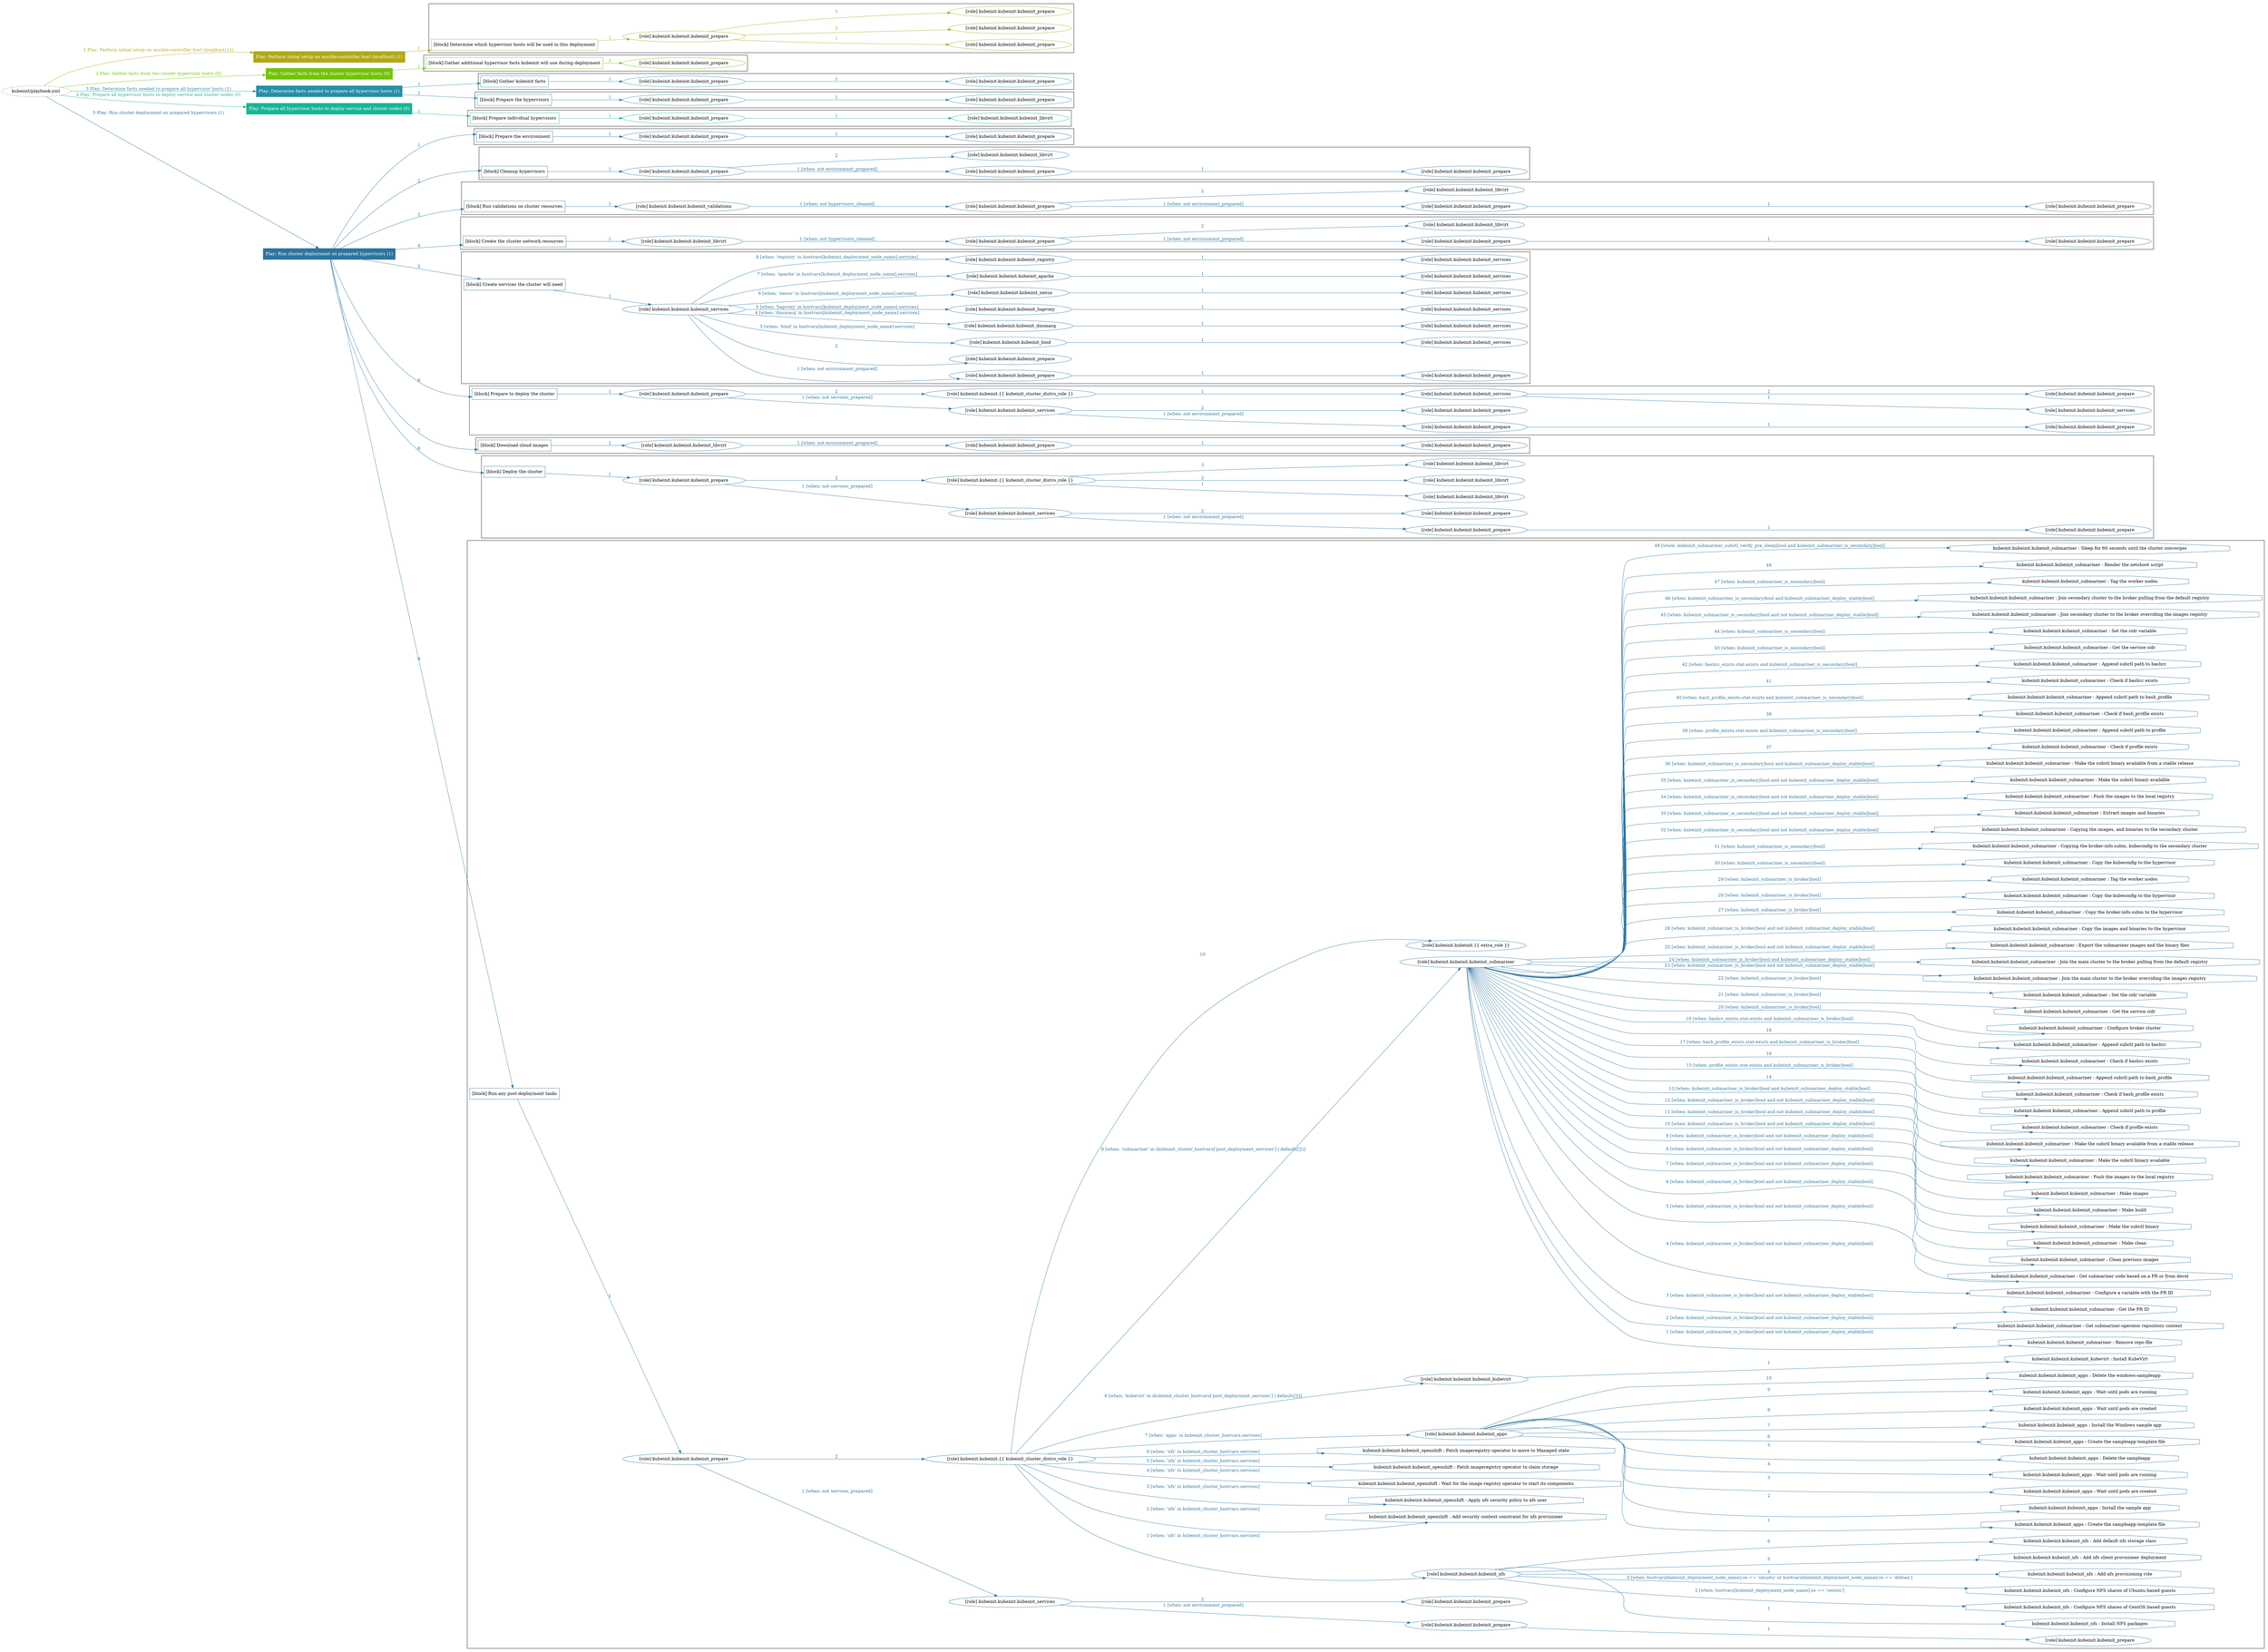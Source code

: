 digraph {
	graph [concentrate=true ordering=in rankdir=LR ratio=fill]
	edge [esep=5 sep=10]
	"kubeinit/playbook.yml" [URL="/home/runner/work/kubeinit/kubeinit/kubeinit/playbook.yml" id=playbook_0bc0bba7 style=dotted]
	"kubeinit/playbook.yml" -> play_9d11df79 [label="1 Play: Perform initial setup on ansible-controller host (localhost) (1)" color="#b1a81b" fontcolor="#b1a81b" id=edge_playbook_0bc0bba7_play_9d11df79 labeltooltip="1 Play: Perform initial setup on ansible-controller host (localhost) (1)" tooltip="1 Play: Perform initial setup on ansible-controller host (localhost) (1)"]
	subgraph "Play: Perform initial setup on ansible-controller host (localhost) (1)" {
		play_9d11df79 [label="Play: Perform initial setup on ansible-controller host (localhost) (1)" URL="/home/runner/work/kubeinit/kubeinit/kubeinit/playbook.yml" color="#b1a81b" fontcolor="#ffffff" id=play_9d11df79 shape=box style=filled tooltip=localhost]
		play_9d11df79 -> block_7f181d68 [label=1 color="#b1a81b" fontcolor="#b1a81b" id=edge_1_play_9d11df79_block_7f181d68 labeltooltip=1 tooltip=1]
		subgraph cluster_block_7f181d68 {
			block_7f181d68 [label="[block] Determine which hypervisor hosts will be used in this deployment" URL="/home/runner/work/kubeinit/kubeinit/kubeinit/playbook.yml" color="#b1a81b" id=block_7f181d68 labeltooltip="Determine which hypervisor hosts will be used in this deployment" shape=box tooltip="Determine which hypervisor hosts will be used in this deployment"]
			block_7f181d68 -> role_ca829038 [label="1 " color="#b1a81b" fontcolor="#b1a81b" id=edge_1_block_7f181d68_role_ca829038 labeltooltip="1 " tooltip="1 "]
			subgraph "kubeinit.kubeinit.kubeinit_prepare" {
				role_ca829038 [label="[role] kubeinit.kubeinit.kubeinit_prepare" URL="/home/runner/work/kubeinit/kubeinit/kubeinit/playbook.yml" color="#b1a81b" id=role_ca829038 tooltip="kubeinit.kubeinit.kubeinit_prepare"]
				role_ca829038 -> role_2045b44b [label="1 " color="#b1a81b" fontcolor="#b1a81b" id=edge_1_role_ca829038_role_2045b44b labeltooltip="1 " tooltip="1 "]
				subgraph "kubeinit.kubeinit.kubeinit_prepare" {
					role_2045b44b [label="[role] kubeinit.kubeinit.kubeinit_prepare" URL="/home/runner/.ansible/collections/ansible_collections/kubeinit/kubeinit/roles/kubeinit_prepare/tasks/build_hypervisors_group.yml" color="#b1a81b" id=role_2045b44b tooltip="kubeinit.kubeinit.kubeinit_prepare"]
				}
				role_ca829038 -> role_9f0eeb21 [label="2 " color="#b1a81b" fontcolor="#b1a81b" id=edge_2_role_ca829038_role_9f0eeb21 labeltooltip="2 " tooltip="2 "]
				subgraph "kubeinit.kubeinit.kubeinit_prepare" {
					role_9f0eeb21 [label="[role] kubeinit.kubeinit.kubeinit_prepare" URL="/home/runner/.ansible/collections/ansible_collections/kubeinit/kubeinit/roles/kubeinit_prepare/tasks/build_hypervisors_group.yml" color="#b1a81b" id=role_9f0eeb21 tooltip="kubeinit.kubeinit.kubeinit_prepare"]
				}
				role_ca829038 -> role_c905d267 [label="3 " color="#b1a81b" fontcolor="#b1a81b" id=edge_3_role_ca829038_role_c905d267 labeltooltip="3 " tooltip="3 "]
				subgraph "kubeinit.kubeinit.kubeinit_prepare" {
					role_c905d267 [label="[role] kubeinit.kubeinit.kubeinit_prepare" URL="/home/runner/.ansible/collections/ansible_collections/kubeinit/kubeinit/roles/kubeinit_prepare/tasks/build_hypervisors_group.yml" color="#b1a81b" id=role_c905d267 tooltip="kubeinit.kubeinit.kubeinit_prepare"]
				}
			}
		}
	}
	"kubeinit/playbook.yml" -> play_a2ac5b6b [label="2 Play: Gather facts from the cluster hypervisor hosts (0)" color="#72c309" fontcolor="#72c309" id=edge_playbook_0bc0bba7_play_a2ac5b6b labeltooltip="2 Play: Gather facts from the cluster hypervisor hosts (0)" tooltip="2 Play: Gather facts from the cluster hypervisor hosts (0)"]
	subgraph "Play: Gather facts from the cluster hypervisor hosts (0)" {
		play_a2ac5b6b [label="Play: Gather facts from the cluster hypervisor hosts (0)" URL="/home/runner/work/kubeinit/kubeinit/kubeinit/playbook.yml" color="#72c309" fontcolor="#ffffff" id=play_a2ac5b6b shape=box style=filled tooltip="Play: Gather facts from the cluster hypervisor hosts (0)"]
		play_a2ac5b6b -> block_1656f45c [label=1 color="#72c309" fontcolor="#72c309" id=edge_1_play_a2ac5b6b_block_1656f45c labeltooltip=1 tooltip=1]
		subgraph cluster_block_1656f45c {
			block_1656f45c [label="[block] Gather additional hypervisor facts kubeinit will use during deployment" URL="/home/runner/work/kubeinit/kubeinit/kubeinit/playbook.yml" color="#72c309" id=block_1656f45c labeltooltip="Gather additional hypervisor facts kubeinit will use during deployment" shape=box tooltip="Gather additional hypervisor facts kubeinit will use during deployment"]
			block_1656f45c -> role_d64f4f10 [label="1 " color="#72c309" fontcolor="#72c309" id=edge_1_block_1656f45c_role_d64f4f10 labeltooltip="1 " tooltip="1 "]
			subgraph "kubeinit.kubeinit.kubeinit_prepare" {
				role_d64f4f10 [label="[role] kubeinit.kubeinit.kubeinit_prepare" URL="/home/runner/work/kubeinit/kubeinit/kubeinit/playbook.yml" color="#72c309" id=role_d64f4f10 tooltip="kubeinit.kubeinit.kubeinit_prepare"]
			}
		}
	}
	"kubeinit/playbook.yml" -> play_1788bf67 [label="3 Play: Determine facts needed to prepare all hypervisor hosts (1)" color="#248fa8" fontcolor="#248fa8" id=edge_playbook_0bc0bba7_play_1788bf67 labeltooltip="3 Play: Determine facts needed to prepare all hypervisor hosts (1)" tooltip="3 Play: Determine facts needed to prepare all hypervisor hosts (1)"]
	subgraph "Play: Determine facts needed to prepare all hypervisor hosts (1)" {
		play_1788bf67 [label="Play: Determine facts needed to prepare all hypervisor hosts (1)" URL="/home/runner/work/kubeinit/kubeinit/kubeinit/playbook.yml" color="#248fa8" fontcolor="#ffffff" id=play_1788bf67 shape=box style=filled tooltip=localhost]
		play_1788bf67 -> block_1fcd0cc3 [label=1 color="#248fa8" fontcolor="#248fa8" id=edge_1_play_1788bf67_block_1fcd0cc3 labeltooltip=1 tooltip=1]
		subgraph cluster_block_1fcd0cc3 {
			block_1fcd0cc3 [label="[block] Gather kubeinit facts" URL="/home/runner/work/kubeinit/kubeinit/kubeinit/playbook.yml" color="#248fa8" id=block_1fcd0cc3 labeltooltip="Gather kubeinit facts" shape=box tooltip="Gather kubeinit facts"]
			block_1fcd0cc3 -> role_dd7b2e3f [label="1 " color="#248fa8" fontcolor="#248fa8" id=edge_1_block_1fcd0cc3_role_dd7b2e3f labeltooltip="1 " tooltip="1 "]
			subgraph "kubeinit.kubeinit.kubeinit_prepare" {
				role_dd7b2e3f [label="[role] kubeinit.kubeinit.kubeinit_prepare" URL="/home/runner/work/kubeinit/kubeinit/kubeinit/playbook.yml" color="#248fa8" id=role_dd7b2e3f tooltip="kubeinit.kubeinit.kubeinit_prepare"]
				role_dd7b2e3f -> role_aa838a04 [label="1 " color="#248fa8" fontcolor="#248fa8" id=edge_1_role_dd7b2e3f_role_aa838a04 labeltooltip="1 " tooltip="1 "]
				subgraph "kubeinit.kubeinit.kubeinit_prepare" {
					role_aa838a04 [label="[role] kubeinit.kubeinit.kubeinit_prepare" URL="/home/runner/.ansible/collections/ansible_collections/kubeinit/kubeinit/roles/kubeinit_prepare/tasks/gather_kubeinit_facts.yml" color="#248fa8" id=role_aa838a04 tooltip="kubeinit.kubeinit.kubeinit_prepare"]
				}
			}
		}
		play_1788bf67 -> block_e63186e4 [label=2 color="#248fa8" fontcolor="#248fa8" id=edge_2_play_1788bf67_block_e63186e4 labeltooltip=2 tooltip=2]
		subgraph cluster_block_e63186e4 {
			block_e63186e4 [label="[block] Prepare the hypervisors" URL="/home/runner/work/kubeinit/kubeinit/kubeinit/playbook.yml" color="#248fa8" id=block_e63186e4 labeltooltip="Prepare the hypervisors" shape=box tooltip="Prepare the hypervisors"]
			block_e63186e4 -> role_cfe932e3 [label="1 " color="#248fa8" fontcolor="#248fa8" id=edge_1_block_e63186e4_role_cfe932e3 labeltooltip="1 " tooltip="1 "]
			subgraph "kubeinit.kubeinit.kubeinit_prepare" {
				role_cfe932e3 [label="[role] kubeinit.kubeinit.kubeinit_prepare" URL="/home/runner/work/kubeinit/kubeinit/kubeinit/playbook.yml" color="#248fa8" id=role_cfe932e3 tooltip="kubeinit.kubeinit.kubeinit_prepare"]
				role_cfe932e3 -> role_d6f468b3 [label="1 " color="#248fa8" fontcolor="#248fa8" id=edge_1_role_cfe932e3_role_d6f468b3 labeltooltip="1 " tooltip="1 "]
				subgraph "kubeinit.kubeinit.kubeinit_prepare" {
					role_d6f468b3 [label="[role] kubeinit.kubeinit.kubeinit_prepare" URL="/home/runner/.ansible/collections/ansible_collections/kubeinit/kubeinit/roles/kubeinit_prepare/tasks/gather_kubeinit_facts.yml" color="#248fa8" id=role_d6f468b3 tooltip="kubeinit.kubeinit.kubeinit_prepare"]
				}
			}
		}
	}
	"kubeinit/playbook.yml" -> play_23672432 [label="4 Play: Prepare all hypervisor hosts to deploy service and cluster nodes (0)" color="#15b794" fontcolor="#15b794" id=edge_playbook_0bc0bba7_play_23672432 labeltooltip="4 Play: Prepare all hypervisor hosts to deploy service and cluster nodes (0)" tooltip="4 Play: Prepare all hypervisor hosts to deploy service and cluster nodes (0)"]
	subgraph "Play: Prepare all hypervisor hosts to deploy service and cluster nodes (0)" {
		play_23672432 [label="Play: Prepare all hypervisor hosts to deploy service and cluster nodes (0)" URL="/home/runner/work/kubeinit/kubeinit/kubeinit/playbook.yml" color="#15b794" fontcolor="#ffffff" id=play_23672432 shape=box style=filled tooltip="Play: Prepare all hypervisor hosts to deploy service and cluster nodes (0)"]
		play_23672432 -> block_b552a0e4 [label=1 color="#15b794" fontcolor="#15b794" id=edge_1_play_23672432_block_b552a0e4 labeltooltip=1 tooltip=1]
		subgraph cluster_block_b552a0e4 {
			block_b552a0e4 [label="[block] Prepare individual hypervisors" URL="/home/runner/work/kubeinit/kubeinit/kubeinit/playbook.yml" color="#15b794" id=block_b552a0e4 labeltooltip="Prepare individual hypervisors" shape=box tooltip="Prepare individual hypervisors"]
			block_b552a0e4 -> role_5d2b138f [label="1 " color="#15b794" fontcolor="#15b794" id=edge_1_block_b552a0e4_role_5d2b138f labeltooltip="1 " tooltip="1 "]
			subgraph "kubeinit.kubeinit.kubeinit_prepare" {
				role_5d2b138f [label="[role] kubeinit.kubeinit.kubeinit_prepare" URL="/home/runner/work/kubeinit/kubeinit/kubeinit/playbook.yml" color="#15b794" id=role_5d2b138f tooltip="kubeinit.kubeinit.kubeinit_prepare"]
				role_5d2b138f -> role_ce68c0df [label="1 " color="#15b794" fontcolor="#15b794" id=edge_1_role_5d2b138f_role_ce68c0df labeltooltip="1 " tooltip="1 "]
				subgraph "kubeinit.kubeinit.kubeinit_libvirt" {
					role_ce68c0df [label="[role] kubeinit.kubeinit.kubeinit_libvirt" URL="/home/runner/.ansible/collections/ansible_collections/kubeinit/kubeinit/roles/kubeinit_prepare/tasks/prepare_hypervisor.yml" color="#15b794" id=role_ce68c0df tooltip="kubeinit.kubeinit.kubeinit_libvirt"]
				}
			}
		}
	}
	"kubeinit/playbook.yml" -> play_a245631c [label="5 Play: Run cluster deployment on prepared hypervisors (1)" color="#2d759f" fontcolor="#2d759f" id=edge_playbook_0bc0bba7_play_a245631c labeltooltip="5 Play: Run cluster deployment on prepared hypervisors (1)" tooltip="5 Play: Run cluster deployment on prepared hypervisors (1)"]
	subgraph "Play: Run cluster deployment on prepared hypervisors (1)" {
		play_a245631c [label="Play: Run cluster deployment on prepared hypervisors (1)" URL="/home/runner/work/kubeinit/kubeinit/kubeinit/playbook.yml" color="#2d759f" fontcolor="#ffffff" id=play_a245631c shape=box style=filled tooltip=localhost]
		play_a245631c -> block_63a3e812 [label=1 color="#2d759f" fontcolor="#2d759f" id=edge_1_play_a245631c_block_63a3e812 labeltooltip=1 tooltip=1]
		subgraph cluster_block_63a3e812 {
			block_63a3e812 [label="[block] Prepare the environment" URL="/home/runner/work/kubeinit/kubeinit/kubeinit/playbook.yml" color="#2d759f" id=block_63a3e812 labeltooltip="Prepare the environment" shape=box tooltip="Prepare the environment"]
			block_63a3e812 -> role_d2edbab8 [label="1 " color="#2d759f" fontcolor="#2d759f" id=edge_1_block_63a3e812_role_d2edbab8 labeltooltip="1 " tooltip="1 "]
			subgraph "kubeinit.kubeinit.kubeinit_prepare" {
				role_d2edbab8 [label="[role] kubeinit.kubeinit.kubeinit_prepare" URL="/home/runner/work/kubeinit/kubeinit/kubeinit/playbook.yml" color="#2d759f" id=role_d2edbab8 tooltip="kubeinit.kubeinit.kubeinit_prepare"]
				role_d2edbab8 -> role_4e38c34e [label="1 " color="#2d759f" fontcolor="#2d759f" id=edge_1_role_d2edbab8_role_4e38c34e labeltooltip="1 " tooltip="1 "]
				subgraph "kubeinit.kubeinit.kubeinit_prepare" {
					role_4e38c34e [label="[role] kubeinit.kubeinit.kubeinit_prepare" URL="/home/runner/.ansible/collections/ansible_collections/kubeinit/kubeinit/roles/kubeinit_prepare/tasks/gather_kubeinit_facts.yml" color="#2d759f" id=role_4e38c34e tooltip="kubeinit.kubeinit.kubeinit_prepare"]
				}
			}
		}
		play_a245631c -> block_7d188b5d [label=2 color="#2d759f" fontcolor="#2d759f" id=edge_2_play_a245631c_block_7d188b5d labeltooltip=2 tooltip=2]
		subgraph cluster_block_7d188b5d {
			block_7d188b5d [label="[block] Cleanup hypervisors" URL="/home/runner/work/kubeinit/kubeinit/kubeinit/playbook.yml" color="#2d759f" id=block_7d188b5d labeltooltip="Cleanup hypervisors" shape=box tooltip="Cleanup hypervisors"]
			block_7d188b5d -> role_b5d18f35 [label="1 " color="#2d759f" fontcolor="#2d759f" id=edge_1_block_7d188b5d_role_b5d18f35 labeltooltip="1 " tooltip="1 "]
			subgraph "kubeinit.kubeinit.kubeinit_prepare" {
				role_b5d18f35 [label="[role] kubeinit.kubeinit.kubeinit_prepare" URL="/home/runner/work/kubeinit/kubeinit/kubeinit/playbook.yml" color="#2d759f" id=role_b5d18f35 tooltip="kubeinit.kubeinit.kubeinit_prepare"]
				role_b5d18f35 -> role_c9466f79 [label="1 [when: not environment_prepared]" color="#2d759f" fontcolor="#2d759f" id=edge_1_role_b5d18f35_role_c9466f79 labeltooltip="1 [when: not environment_prepared]" tooltip="1 [when: not environment_prepared]"]
				subgraph "kubeinit.kubeinit.kubeinit_prepare" {
					role_c9466f79 [label="[role] kubeinit.kubeinit.kubeinit_prepare" URL="/home/runner/.ansible/collections/ansible_collections/kubeinit/kubeinit/roles/kubeinit_prepare/tasks/cleanup_hypervisors.yml" color="#2d759f" id=role_c9466f79 tooltip="kubeinit.kubeinit.kubeinit_prepare"]
					role_c9466f79 -> role_f6ca2d25 [label="1 " color="#2d759f" fontcolor="#2d759f" id=edge_1_role_c9466f79_role_f6ca2d25 labeltooltip="1 " tooltip="1 "]
					subgraph "kubeinit.kubeinit.kubeinit_prepare" {
						role_f6ca2d25 [label="[role] kubeinit.kubeinit.kubeinit_prepare" URL="/home/runner/.ansible/collections/ansible_collections/kubeinit/kubeinit/roles/kubeinit_prepare/tasks/gather_kubeinit_facts.yml" color="#2d759f" id=role_f6ca2d25 tooltip="kubeinit.kubeinit.kubeinit_prepare"]
					}
				}
				role_b5d18f35 -> role_1bb52cca [label="2 " color="#2d759f" fontcolor="#2d759f" id=edge_2_role_b5d18f35_role_1bb52cca labeltooltip="2 " tooltip="2 "]
				subgraph "kubeinit.kubeinit.kubeinit_libvirt" {
					role_1bb52cca [label="[role] kubeinit.kubeinit.kubeinit_libvirt" URL="/home/runner/.ansible/collections/ansible_collections/kubeinit/kubeinit/roles/kubeinit_prepare/tasks/cleanup_hypervisors.yml" color="#2d759f" id=role_1bb52cca tooltip="kubeinit.kubeinit.kubeinit_libvirt"]
				}
			}
		}
		play_a245631c -> block_f60e2689 [label=3 color="#2d759f" fontcolor="#2d759f" id=edge_3_play_a245631c_block_f60e2689 labeltooltip=3 tooltip=3]
		subgraph cluster_block_f60e2689 {
			block_f60e2689 [label="[block] Run validations on cluster resources" URL="/home/runner/work/kubeinit/kubeinit/kubeinit/playbook.yml" color="#2d759f" id=block_f60e2689 labeltooltip="Run validations on cluster resources" shape=box tooltip="Run validations on cluster resources"]
			block_f60e2689 -> role_6d25ecc1 [label="1 " color="#2d759f" fontcolor="#2d759f" id=edge_1_block_f60e2689_role_6d25ecc1 labeltooltip="1 " tooltip="1 "]
			subgraph "kubeinit.kubeinit.kubeinit_validations" {
				role_6d25ecc1 [label="[role] kubeinit.kubeinit.kubeinit_validations" URL="/home/runner/work/kubeinit/kubeinit/kubeinit/playbook.yml" color="#2d759f" id=role_6d25ecc1 tooltip="kubeinit.kubeinit.kubeinit_validations"]
				role_6d25ecc1 -> role_da7695df [label="1 [when: not hypervisors_cleaned]" color="#2d759f" fontcolor="#2d759f" id=edge_1_role_6d25ecc1_role_da7695df labeltooltip="1 [when: not hypervisors_cleaned]" tooltip="1 [when: not hypervisors_cleaned]"]
				subgraph "kubeinit.kubeinit.kubeinit_prepare" {
					role_da7695df [label="[role] kubeinit.kubeinit.kubeinit_prepare" URL="/home/runner/.ansible/collections/ansible_collections/kubeinit/kubeinit/roles/kubeinit_validations/tasks/main.yml" color="#2d759f" id=role_da7695df tooltip="kubeinit.kubeinit.kubeinit_prepare"]
					role_da7695df -> role_44dcdcfc [label="1 [when: not environment_prepared]" color="#2d759f" fontcolor="#2d759f" id=edge_1_role_da7695df_role_44dcdcfc labeltooltip="1 [when: not environment_prepared]" tooltip="1 [when: not environment_prepared]"]
					subgraph "kubeinit.kubeinit.kubeinit_prepare" {
						role_44dcdcfc [label="[role] kubeinit.kubeinit.kubeinit_prepare" URL="/home/runner/.ansible/collections/ansible_collections/kubeinit/kubeinit/roles/kubeinit_prepare/tasks/cleanup_hypervisors.yml" color="#2d759f" id=role_44dcdcfc tooltip="kubeinit.kubeinit.kubeinit_prepare"]
						role_44dcdcfc -> role_7dc64f49 [label="1 " color="#2d759f" fontcolor="#2d759f" id=edge_1_role_44dcdcfc_role_7dc64f49 labeltooltip="1 " tooltip="1 "]
						subgraph "kubeinit.kubeinit.kubeinit_prepare" {
							role_7dc64f49 [label="[role] kubeinit.kubeinit.kubeinit_prepare" URL="/home/runner/.ansible/collections/ansible_collections/kubeinit/kubeinit/roles/kubeinit_prepare/tasks/gather_kubeinit_facts.yml" color="#2d759f" id=role_7dc64f49 tooltip="kubeinit.kubeinit.kubeinit_prepare"]
						}
					}
					role_da7695df -> role_3be593c6 [label="2 " color="#2d759f" fontcolor="#2d759f" id=edge_2_role_da7695df_role_3be593c6 labeltooltip="2 " tooltip="2 "]
					subgraph "kubeinit.kubeinit.kubeinit_libvirt" {
						role_3be593c6 [label="[role] kubeinit.kubeinit.kubeinit_libvirt" URL="/home/runner/.ansible/collections/ansible_collections/kubeinit/kubeinit/roles/kubeinit_prepare/tasks/cleanup_hypervisors.yml" color="#2d759f" id=role_3be593c6 tooltip="kubeinit.kubeinit.kubeinit_libvirt"]
					}
				}
			}
		}
		play_a245631c -> block_dfc933a2 [label=4 color="#2d759f" fontcolor="#2d759f" id=edge_4_play_a245631c_block_dfc933a2 labeltooltip=4 tooltip=4]
		subgraph cluster_block_dfc933a2 {
			block_dfc933a2 [label="[block] Create the cluster network resources" URL="/home/runner/work/kubeinit/kubeinit/kubeinit/playbook.yml" color="#2d759f" id=block_dfc933a2 labeltooltip="Create the cluster network resources" shape=box tooltip="Create the cluster network resources"]
			block_dfc933a2 -> role_a6e64a49 [label="1 " color="#2d759f" fontcolor="#2d759f" id=edge_1_block_dfc933a2_role_a6e64a49 labeltooltip="1 " tooltip="1 "]
			subgraph "kubeinit.kubeinit.kubeinit_libvirt" {
				role_a6e64a49 [label="[role] kubeinit.kubeinit.kubeinit_libvirt" URL="/home/runner/work/kubeinit/kubeinit/kubeinit/playbook.yml" color="#2d759f" id=role_a6e64a49 tooltip="kubeinit.kubeinit.kubeinit_libvirt"]
				role_a6e64a49 -> role_18a98925 [label="1 [when: not hypervisors_cleaned]" color="#2d759f" fontcolor="#2d759f" id=edge_1_role_a6e64a49_role_18a98925 labeltooltip="1 [when: not hypervisors_cleaned]" tooltip="1 [when: not hypervisors_cleaned]"]
				subgraph "kubeinit.kubeinit.kubeinit_prepare" {
					role_18a98925 [label="[role] kubeinit.kubeinit.kubeinit_prepare" URL="/home/runner/.ansible/collections/ansible_collections/kubeinit/kubeinit/roles/kubeinit_libvirt/tasks/create_network.yml" color="#2d759f" id=role_18a98925 tooltip="kubeinit.kubeinit.kubeinit_prepare"]
					role_18a98925 -> role_343ad94f [label="1 [when: not environment_prepared]" color="#2d759f" fontcolor="#2d759f" id=edge_1_role_18a98925_role_343ad94f labeltooltip="1 [when: not environment_prepared]" tooltip="1 [when: not environment_prepared]"]
					subgraph "kubeinit.kubeinit.kubeinit_prepare" {
						role_343ad94f [label="[role] kubeinit.kubeinit.kubeinit_prepare" URL="/home/runner/.ansible/collections/ansible_collections/kubeinit/kubeinit/roles/kubeinit_prepare/tasks/cleanup_hypervisors.yml" color="#2d759f" id=role_343ad94f tooltip="kubeinit.kubeinit.kubeinit_prepare"]
						role_343ad94f -> role_8af645b4 [label="1 " color="#2d759f" fontcolor="#2d759f" id=edge_1_role_343ad94f_role_8af645b4 labeltooltip="1 " tooltip="1 "]
						subgraph "kubeinit.kubeinit.kubeinit_prepare" {
							role_8af645b4 [label="[role] kubeinit.kubeinit.kubeinit_prepare" URL="/home/runner/.ansible/collections/ansible_collections/kubeinit/kubeinit/roles/kubeinit_prepare/tasks/gather_kubeinit_facts.yml" color="#2d759f" id=role_8af645b4 tooltip="kubeinit.kubeinit.kubeinit_prepare"]
						}
					}
					role_18a98925 -> role_645a9b60 [label="2 " color="#2d759f" fontcolor="#2d759f" id=edge_2_role_18a98925_role_645a9b60 labeltooltip="2 " tooltip="2 "]
					subgraph "kubeinit.kubeinit.kubeinit_libvirt" {
						role_645a9b60 [label="[role] kubeinit.kubeinit.kubeinit_libvirt" URL="/home/runner/.ansible/collections/ansible_collections/kubeinit/kubeinit/roles/kubeinit_prepare/tasks/cleanup_hypervisors.yml" color="#2d759f" id=role_645a9b60 tooltip="kubeinit.kubeinit.kubeinit_libvirt"]
					}
				}
			}
		}
		play_a245631c -> block_a623be25 [label=5 color="#2d759f" fontcolor="#2d759f" id=edge_5_play_a245631c_block_a623be25 labeltooltip=5 tooltip=5]
		subgraph cluster_block_a623be25 {
			block_a623be25 [label="[block] Create services the cluster will need" URL="/home/runner/work/kubeinit/kubeinit/kubeinit/playbook.yml" color="#2d759f" id=block_a623be25 labeltooltip="Create services the cluster will need" shape=box tooltip="Create services the cluster will need"]
			block_a623be25 -> role_6d95175a [label="1 " color="#2d759f" fontcolor="#2d759f" id=edge_1_block_a623be25_role_6d95175a labeltooltip="1 " tooltip="1 "]
			subgraph "kubeinit.kubeinit.kubeinit_services" {
				role_6d95175a [label="[role] kubeinit.kubeinit.kubeinit_services" URL="/home/runner/work/kubeinit/kubeinit/kubeinit/playbook.yml" color="#2d759f" id=role_6d95175a tooltip="kubeinit.kubeinit.kubeinit_services"]
				role_6d95175a -> role_fe6d6ef8 [label="1 [when: not environment_prepared]" color="#2d759f" fontcolor="#2d759f" id=edge_1_role_6d95175a_role_fe6d6ef8 labeltooltip="1 [when: not environment_prepared]" tooltip="1 [when: not environment_prepared]"]
				subgraph "kubeinit.kubeinit.kubeinit_prepare" {
					role_fe6d6ef8 [label="[role] kubeinit.kubeinit.kubeinit_prepare" URL="/home/runner/.ansible/collections/ansible_collections/kubeinit/kubeinit/roles/kubeinit_services/tasks/main.yml" color="#2d759f" id=role_fe6d6ef8 tooltip="kubeinit.kubeinit.kubeinit_prepare"]
					role_fe6d6ef8 -> role_6eb10168 [label="1 " color="#2d759f" fontcolor="#2d759f" id=edge_1_role_fe6d6ef8_role_6eb10168 labeltooltip="1 " tooltip="1 "]
					subgraph "kubeinit.kubeinit.kubeinit_prepare" {
						role_6eb10168 [label="[role] kubeinit.kubeinit.kubeinit_prepare" URL="/home/runner/.ansible/collections/ansible_collections/kubeinit/kubeinit/roles/kubeinit_prepare/tasks/gather_kubeinit_facts.yml" color="#2d759f" id=role_6eb10168 tooltip="kubeinit.kubeinit.kubeinit_prepare"]
					}
				}
				role_6d95175a -> role_107624a6 [label="2 " color="#2d759f" fontcolor="#2d759f" id=edge_2_role_6d95175a_role_107624a6 labeltooltip="2 " tooltip="2 "]
				subgraph "kubeinit.kubeinit.kubeinit_prepare" {
					role_107624a6 [label="[role] kubeinit.kubeinit.kubeinit_prepare" URL="/home/runner/.ansible/collections/ansible_collections/kubeinit/kubeinit/roles/kubeinit_services/tasks/00_create_service_pod.yml" color="#2d759f" id=role_107624a6 tooltip="kubeinit.kubeinit.kubeinit_prepare"]
				}
				role_6d95175a -> role_f2cb4ca1 [label="3 [when: 'bind' in hostvars[kubeinit_deployment_node_name].services]" color="#2d759f" fontcolor="#2d759f" id=edge_3_role_6d95175a_role_f2cb4ca1 labeltooltip="3 [when: 'bind' in hostvars[kubeinit_deployment_node_name].services]" tooltip="3 [when: 'bind' in hostvars[kubeinit_deployment_node_name].services]"]
				subgraph "kubeinit.kubeinit.kubeinit_bind" {
					role_f2cb4ca1 [label="[role] kubeinit.kubeinit.kubeinit_bind" URL="/home/runner/.ansible/collections/ansible_collections/kubeinit/kubeinit/roles/kubeinit_services/tasks/start_services_containers.yml" color="#2d759f" id=role_f2cb4ca1 tooltip="kubeinit.kubeinit.kubeinit_bind"]
					role_f2cb4ca1 -> role_44b84949 [label="1 " color="#2d759f" fontcolor="#2d759f" id=edge_1_role_f2cb4ca1_role_44b84949 labeltooltip="1 " tooltip="1 "]
					subgraph "kubeinit.kubeinit.kubeinit_services" {
						role_44b84949 [label="[role] kubeinit.kubeinit.kubeinit_services" URL="/home/runner/.ansible/collections/ansible_collections/kubeinit/kubeinit/roles/kubeinit_bind/tasks/main.yml" color="#2d759f" id=role_44b84949 tooltip="kubeinit.kubeinit.kubeinit_services"]
					}
				}
				role_6d95175a -> role_afcc827a [label="4 [when: 'dnsmasq' in hostvars[kubeinit_deployment_node_name].services]" color="#2d759f" fontcolor="#2d759f" id=edge_4_role_6d95175a_role_afcc827a labeltooltip="4 [when: 'dnsmasq' in hostvars[kubeinit_deployment_node_name].services]" tooltip="4 [when: 'dnsmasq' in hostvars[kubeinit_deployment_node_name].services]"]
				subgraph "kubeinit.kubeinit.kubeinit_dnsmasq" {
					role_afcc827a [label="[role] kubeinit.kubeinit.kubeinit_dnsmasq" URL="/home/runner/.ansible/collections/ansible_collections/kubeinit/kubeinit/roles/kubeinit_services/tasks/start_services_containers.yml" color="#2d759f" id=role_afcc827a tooltip="kubeinit.kubeinit.kubeinit_dnsmasq"]
					role_afcc827a -> role_8a5760f3 [label="1 " color="#2d759f" fontcolor="#2d759f" id=edge_1_role_afcc827a_role_8a5760f3 labeltooltip="1 " tooltip="1 "]
					subgraph "kubeinit.kubeinit.kubeinit_services" {
						role_8a5760f3 [label="[role] kubeinit.kubeinit.kubeinit_services" URL="/home/runner/.ansible/collections/ansible_collections/kubeinit/kubeinit/roles/kubeinit_dnsmasq/tasks/main.yml" color="#2d759f" id=role_8a5760f3 tooltip="kubeinit.kubeinit.kubeinit_services"]
					}
				}
				role_6d95175a -> role_d9790a56 [label="5 [when: 'haproxy' in hostvars[kubeinit_deployment_node_name].services]" color="#2d759f" fontcolor="#2d759f" id=edge_5_role_6d95175a_role_d9790a56 labeltooltip="5 [when: 'haproxy' in hostvars[kubeinit_deployment_node_name].services]" tooltip="5 [when: 'haproxy' in hostvars[kubeinit_deployment_node_name].services]"]
				subgraph "kubeinit.kubeinit.kubeinit_haproxy" {
					role_d9790a56 [label="[role] kubeinit.kubeinit.kubeinit_haproxy" URL="/home/runner/.ansible/collections/ansible_collections/kubeinit/kubeinit/roles/kubeinit_services/tasks/start_services_containers.yml" color="#2d759f" id=role_d9790a56 tooltip="kubeinit.kubeinit.kubeinit_haproxy"]
					role_d9790a56 -> role_61c17bb5 [label="1 " color="#2d759f" fontcolor="#2d759f" id=edge_1_role_d9790a56_role_61c17bb5 labeltooltip="1 " tooltip="1 "]
					subgraph "kubeinit.kubeinit.kubeinit_services" {
						role_61c17bb5 [label="[role] kubeinit.kubeinit.kubeinit_services" URL="/home/runner/.ansible/collections/ansible_collections/kubeinit/kubeinit/roles/kubeinit_haproxy/tasks/main.yml" color="#2d759f" id=role_61c17bb5 tooltip="kubeinit.kubeinit.kubeinit_services"]
					}
				}
				role_6d95175a -> role_03071697 [label="6 [when: 'nexus' in hostvars[kubeinit_deployment_node_name].services]" color="#2d759f" fontcolor="#2d759f" id=edge_6_role_6d95175a_role_03071697 labeltooltip="6 [when: 'nexus' in hostvars[kubeinit_deployment_node_name].services]" tooltip="6 [when: 'nexus' in hostvars[kubeinit_deployment_node_name].services]"]
				subgraph "kubeinit.kubeinit.kubeinit_nexus" {
					role_03071697 [label="[role] kubeinit.kubeinit.kubeinit_nexus" URL="/home/runner/.ansible/collections/ansible_collections/kubeinit/kubeinit/roles/kubeinit_services/tasks/start_services_containers.yml" color="#2d759f" id=role_03071697 tooltip="kubeinit.kubeinit.kubeinit_nexus"]
					role_03071697 -> role_80323881 [label="1 " color="#2d759f" fontcolor="#2d759f" id=edge_1_role_03071697_role_80323881 labeltooltip="1 " tooltip="1 "]
					subgraph "kubeinit.kubeinit.kubeinit_services" {
						role_80323881 [label="[role] kubeinit.kubeinit.kubeinit_services" URL="/home/runner/.ansible/collections/ansible_collections/kubeinit/kubeinit/roles/kubeinit_nexus/tasks/main.yml" color="#2d759f" id=role_80323881 tooltip="kubeinit.kubeinit.kubeinit_services"]
					}
				}
				role_6d95175a -> role_2c80b6e4 [label="7 [when: 'apache' in hostvars[kubeinit_deployment_node_name].services]" color="#2d759f" fontcolor="#2d759f" id=edge_7_role_6d95175a_role_2c80b6e4 labeltooltip="7 [when: 'apache' in hostvars[kubeinit_deployment_node_name].services]" tooltip="7 [when: 'apache' in hostvars[kubeinit_deployment_node_name].services]"]
				subgraph "kubeinit.kubeinit.kubeinit_apache" {
					role_2c80b6e4 [label="[role] kubeinit.kubeinit.kubeinit_apache" URL="/home/runner/.ansible/collections/ansible_collections/kubeinit/kubeinit/roles/kubeinit_services/tasks/start_services_containers.yml" color="#2d759f" id=role_2c80b6e4 tooltip="kubeinit.kubeinit.kubeinit_apache"]
					role_2c80b6e4 -> role_42a8aaa9 [label="1 " color="#2d759f" fontcolor="#2d759f" id=edge_1_role_2c80b6e4_role_42a8aaa9 labeltooltip="1 " tooltip="1 "]
					subgraph "kubeinit.kubeinit.kubeinit_services" {
						role_42a8aaa9 [label="[role] kubeinit.kubeinit.kubeinit_services" URL="/home/runner/.ansible/collections/ansible_collections/kubeinit/kubeinit/roles/kubeinit_apache/tasks/main.yml" color="#2d759f" id=role_42a8aaa9 tooltip="kubeinit.kubeinit.kubeinit_services"]
					}
				}
				role_6d95175a -> role_45599f08 [label="8 [when: 'registry' in hostvars[kubeinit_deployment_node_name].services]" color="#2d759f" fontcolor="#2d759f" id=edge_8_role_6d95175a_role_45599f08 labeltooltip="8 [when: 'registry' in hostvars[kubeinit_deployment_node_name].services]" tooltip="8 [when: 'registry' in hostvars[kubeinit_deployment_node_name].services]"]
				subgraph "kubeinit.kubeinit.kubeinit_registry" {
					role_45599f08 [label="[role] kubeinit.kubeinit.kubeinit_registry" URL="/home/runner/.ansible/collections/ansible_collections/kubeinit/kubeinit/roles/kubeinit_services/tasks/start_services_containers.yml" color="#2d759f" id=role_45599f08 tooltip="kubeinit.kubeinit.kubeinit_registry"]
					role_45599f08 -> role_6b23afcb [label="1 " color="#2d759f" fontcolor="#2d759f" id=edge_1_role_45599f08_role_6b23afcb labeltooltip="1 " tooltip="1 "]
					subgraph "kubeinit.kubeinit.kubeinit_services" {
						role_6b23afcb [label="[role] kubeinit.kubeinit.kubeinit_services" URL="/home/runner/.ansible/collections/ansible_collections/kubeinit/kubeinit/roles/kubeinit_registry/tasks/main.yml" color="#2d759f" id=role_6b23afcb tooltip="kubeinit.kubeinit.kubeinit_services"]
					}
				}
			}
		}
		play_a245631c -> block_6720b04c [label=6 color="#2d759f" fontcolor="#2d759f" id=edge_6_play_a245631c_block_6720b04c labeltooltip=6 tooltip=6]
		subgraph cluster_block_6720b04c {
			block_6720b04c [label="[block] Prepare to deploy the cluster" URL="/home/runner/work/kubeinit/kubeinit/kubeinit/playbook.yml" color="#2d759f" id=block_6720b04c labeltooltip="Prepare to deploy the cluster" shape=box tooltip="Prepare to deploy the cluster"]
			block_6720b04c -> role_43918d8a [label="1 " color="#2d759f" fontcolor="#2d759f" id=edge_1_block_6720b04c_role_43918d8a labeltooltip="1 " tooltip="1 "]
			subgraph "kubeinit.kubeinit.kubeinit_prepare" {
				role_43918d8a [label="[role] kubeinit.kubeinit.kubeinit_prepare" URL="/home/runner/work/kubeinit/kubeinit/kubeinit/playbook.yml" color="#2d759f" id=role_43918d8a tooltip="kubeinit.kubeinit.kubeinit_prepare"]
				role_43918d8a -> role_64bb1611 [label="1 [when: not services_prepared]" color="#2d759f" fontcolor="#2d759f" id=edge_1_role_43918d8a_role_64bb1611 labeltooltip="1 [when: not services_prepared]" tooltip="1 [when: not services_prepared]"]
				subgraph "kubeinit.kubeinit.kubeinit_services" {
					role_64bb1611 [label="[role] kubeinit.kubeinit.kubeinit_services" URL="/home/runner/.ansible/collections/ansible_collections/kubeinit/kubeinit/roles/kubeinit_prepare/tasks/prepare_cluster.yml" color="#2d759f" id=role_64bb1611 tooltip="kubeinit.kubeinit.kubeinit_services"]
					role_64bb1611 -> role_e041e668 [label="1 [when: not environment_prepared]" color="#2d759f" fontcolor="#2d759f" id=edge_1_role_64bb1611_role_e041e668 labeltooltip="1 [when: not environment_prepared]" tooltip="1 [when: not environment_prepared]"]
					subgraph "kubeinit.kubeinit.kubeinit_prepare" {
						role_e041e668 [label="[role] kubeinit.kubeinit.kubeinit_prepare" URL="/home/runner/.ansible/collections/ansible_collections/kubeinit/kubeinit/roles/kubeinit_services/tasks/prepare_services.yml" color="#2d759f" id=role_e041e668 tooltip="kubeinit.kubeinit.kubeinit_prepare"]
						role_e041e668 -> role_5c3ff7e7 [label="1 " color="#2d759f" fontcolor="#2d759f" id=edge_1_role_e041e668_role_5c3ff7e7 labeltooltip="1 " tooltip="1 "]
						subgraph "kubeinit.kubeinit.kubeinit_prepare" {
							role_5c3ff7e7 [label="[role] kubeinit.kubeinit.kubeinit_prepare" URL="/home/runner/.ansible/collections/ansible_collections/kubeinit/kubeinit/roles/kubeinit_prepare/tasks/gather_kubeinit_facts.yml" color="#2d759f" id=role_5c3ff7e7 tooltip="kubeinit.kubeinit.kubeinit_prepare"]
						}
					}
					role_64bb1611 -> role_fd69108f [label="2 " color="#2d759f" fontcolor="#2d759f" id=edge_2_role_64bb1611_role_fd69108f labeltooltip="2 " tooltip="2 "]
					subgraph "kubeinit.kubeinit.kubeinit_prepare" {
						role_fd69108f [label="[role] kubeinit.kubeinit.kubeinit_prepare" URL="/home/runner/.ansible/collections/ansible_collections/kubeinit/kubeinit/roles/kubeinit_services/tasks/prepare_services.yml" color="#2d759f" id=role_fd69108f tooltip="kubeinit.kubeinit.kubeinit_prepare"]
					}
				}
				role_43918d8a -> role_43503f1b [label="2 " color="#2d759f" fontcolor="#2d759f" id=edge_2_role_43918d8a_role_43503f1b labeltooltip="2 " tooltip="2 "]
				subgraph "kubeinit.kubeinit.{{ kubeinit_cluster_distro_role }}" {
					role_43503f1b [label="[role] kubeinit.kubeinit.{{ kubeinit_cluster_distro_role }}" URL="/home/runner/.ansible/collections/ansible_collections/kubeinit/kubeinit/roles/kubeinit_prepare/tasks/prepare_cluster.yml" color="#2d759f" id=role_43503f1b tooltip="kubeinit.kubeinit.{{ kubeinit_cluster_distro_role }}"]
					role_43503f1b -> role_c5116174 [label="1 " color="#2d759f" fontcolor="#2d759f" id=edge_1_role_43503f1b_role_c5116174 labeltooltip="1 " tooltip="1 "]
					subgraph "kubeinit.kubeinit.kubeinit_services" {
						role_c5116174 [label="[role] kubeinit.kubeinit.kubeinit_services" URL="/home/runner/.ansible/collections/ansible_collections/kubeinit/kubeinit/roles/kubeinit_openshift/tasks/prepare_cluster.yml" color="#2d759f" id=role_c5116174 tooltip="kubeinit.kubeinit.kubeinit_services"]
						role_c5116174 -> role_6ace44ec [label="1 " color="#2d759f" fontcolor="#2d759f" id=edge_1_role_c5116174_role_6ace44ec labeltooltip="1 " tooltip="1 "]
						subgraph "kubeinit.kubeinit.kubeinit_services" {
							role_6ace44ec [label="[role] kubeinit.kubeinit.kubeinit_services" URL="/home/runner/.ansible/collections/ansible_collections/kubeinit/kubeinit/roles/kubeinit_services/tasks/create_provision_container.yml" color="#2d759f" id=role_6ace44ec tooltip="kubeinit.kubeinit.kubeinit_services"]
						}
						role_c5116174 -> role_54e978c0 [label="2 " color="#2d759f" fontcolor="#2d759f" id=edge_2_role_c5116174_role_54e978c0 labeltooltip="2 " tooltip="2 "]
						subgraph "kubeinit.kubeinit.kubeinit_prepare" {
							role_54e978c0 [label="[role] kubeinit.kubeinit.kubeinit_prepare" URL="/home/runner/.ansible/collections/ansible_collections/kubeinit/kubeinit/roles/kubeinit_services/tasks/create_provision_container.yml" color="#2d759f" id=role_54e978c0 tooltip="kubeinit.kubeinit.kubeinit_prepare"]
						}
					}
				}
			}
		}
		play_a245631c -> block_6b5d5792 [label=7 color="#2d759f" fontcolor="#2d759f" id=edge_7_play_a245631c_block_6b5d5792 labeltooltip=7 tooltip=7]
		subgraph cluster_block_6b5d5792 {
			block_6b5d5792 [label="[block] Download cloud images" URL="/home/runner/work/kubeinit/kubeinit/kubeinit/playbook.yml" color="#2d759f" id=block_6b5d5792 labeltooltip="Download cloud images" shape=box tooltip="Download cloud images"]
			block_6b5d5792 -> role_d72a3f3b [label="1 " color="#2d759f" fontcolor="#2d759f" id=edge_1_block_6b5d5792_role_d72a3f3b labeltooltip="1 " tooltip="1 "]
			subgraph "kubeinit.kubeinit.kubeinit_libvirt" {
				role_d72a3f3b [label="[role] kubeinit.kubeinit.kubeinit_libvirt" URL="/home/runner/work/kubeinit/kubeinit/kubeinit/playbook.yml" color="#2d759f" id=role_d72a3f3b tooltip="kubeinit.kubeinit.kubeinit_libvirt"]
				role_d72a3f3b -> role_fbce1b2f [label="1 [when: not environment_prepared]" color="#2d759f" fontcolor="#2d759f" id=edge_1_role_d72a3f3b_role_fbce1b2f labeltooltip="1 [when: not environment_prepared]" tooltip="1 [when: not environment_prepared]"]
				subgraph "kubeinit.kubeinit.kubeinit_prepare" {
					role_fbce1b2f [label="[role] kubeinit.kubeinit.kubeinit_prepare" URL="/home/runner/.ansible/collections/ansible_collections/kubeinit/kubeinit/roles/kubeinit_libvirt/tasks/download_cloud_images.yml" color="#2d759f" id=role_fbce1b2f tooltip="kubeinit.kubeinit.kubeinit_prepare"]
					role_fbce1b2f -> role_335e22c5 [label="1 " color="#2d759f" fontcolor="#2d759f" id=edge_1_role_fbce1b2f_role_335e22c5 labeltooltip="1 " tooltip="1 "]
					subgraph "kubeinit.kubeinit.kubeinit_prepare" {
						role_335e22c5 [label="[role] kubeinit.kubeinit.kubeinit_prepare" URL="/home/runner/.ansible/collections/ansible_collections/kubeinit/kubeinit/roles/kubeinit_prepare/tasks/gather_kubeinit_facts.yml" color="#2d759f" id=role_335e22c5 tooltip="kubeinit.kubeinit.kubeinit_prepare"]
					}
				}
			}
		}
		play_a245631c -> block_51703df4 [label=8 color="#2d759f" fontcolor="#2d759f" id=edge_8_play_a245631c_block_51703df4 labeltooltip=8 tooltip=8]
		subgraph cluster_block_51703df4 {
			block_51703df4 [label="[block] Deploy the cluster" URL="/home/runner/work/kubeinit/kubeinit/kubeinit/playbook.yml" color="#2d759f" id=block_51703df4 labeltooltip="Deploy the cluster" shape=box tooltip="Deploy the cluster"]
			block_51703df4 -> role_0e0fafe2 [label="1 " color="#2d759f" fontcolor="#2d759f" id=edge_1_block_51703df4_role_0e0fafe2 labeltooltip="1 " tooltip="1 "]
			subgraph "kubeinit.kubeinit.kubeinit_prepare" {
				role_0e0fafe2 [label="[role] kubeinit.kubeinit.kubeinit_prepare" URL="/home/runner/work/kubeinit/kubeinit/kubeinit/playbook.yml" color="#2d759f" id=role_0e0fafe2 tooltip="kubeinit.kubeinit.kubeinit_prepare"]
				role_0e0fafe2 -> role_8672165d [label="1 [when: not services_prepared]" color="#2d759f" fontcolor="#2d759f" id=edge_1_role_0e0fafe2_role_8672165d labeltooltip="1 [when: not services_prepared]" tooltip="1 [when: not services_prepared]"]
				subgraph "kubeinit.kubeinit.kubeinit_services" {
					role_8672165d [label="[role] kubeinit.kubeinit.kubeinit_services" URL="/home/runner/.ansible/collections/ansible_collections/kubeinit/kubeinit/roles/kubeinit_prepare/tasks/deploy_cluster.yml" color="#2d759f" id=role_8672165d tooltip="kubeinit.kubeinit.kubeinit_services"]
					role_8672165d -> role_97727253 [label="1 [when: not environment_prepared]" color="#2d759f" fontcolor="#2d759f" id=edge_1_role_8672165d_role_97727253 labeltooltip="1 [when: not environment_prepared]" tooltip="1 [when: not environment_prepared]"]
					subgraph "kubeinit.kubeinit.kubeinit_prepare" {
						role_97727253 [label="[role] kubeinit.kubeinit.kubeinit_prepare" URL="/home/runner/.ansible/collections/ansible_collections/kubeinit/kubeinit/roles/kubeinit_services/tasks/prepare_services.yml" color="#2d759f" id=role_97727253 tooltip="kubeinit.kubeinit.kubeinit_prepare"]
						role_97727253 -> role_f1fd3fbc [label="1 " color="#2d759f" fontcolor="#2d759f" id=edge_1_role_97727253_role_f1fd3fbc labeltooltip="1 " tooltip="1 "]
						subgraph "kubeinit.kubeinit.kubeinit_prepare" {
							role_f1fd3fbc [label="[role] kubeinit.kubeinit.kubeinit_prepare" URL="/home/runner/.ansible/collections/ansible_collections/kubeinit/kubeinit/roles/kubeinit_prepare/tasks/gather_kubeinit_facts.yml" color="#2d759f" id=role_f1fd3fbc tooltip="kubeinit.kubeinit.kubeinit_prepare"]
						}
					}
					role_8672165d -> role_3263bdfa [label="2 " color="#2d759f" fontcolor="#2d759f" id=edge_2_role_8672165d_role_3263bdfa labeltooltip="2 " tooltip="2 "]
					subgraph "kubeinit.kubeinit.kubeinit_prepare" {
						role_3263bdfa [label="[role] kubeinit.kubeinit.kubeinit_prepare" URL="/home/runner/.ansible/collections/ansible_collections/kubeinit/kubeinit/roles/kubeinit_services/tasks/prepare_services.yml" color="#2d759f" id=role_3263bdfa tooltip="kubeinit.kubeinit.kubeinit_prepare"]
					}
				}
				role_0e0fafe2 -> role_07d84b47 [label="2 " color="#2d759f" fontcolor="#2d759f" id=edge_2_role_0e0fafe2_role_07d84b47 labeltooltip="2 " tooltip="2 "]
				subgraph "kubeinit.kubeinit.{{ kubeinit_cluster_distro_role }}" {
					role_07d84b47 [label="[role] kubeinit.kubeinit.{{ kubeinit_cluster_distro_role }}" URL="/home/runner/.ansible/collections/ansible_collections/kubeinit/kubeinit/roles/kubeinit_prepare/tasks/deploy_cluster.yml" color="#2d759f" id=role_07d84b47 tooltip="kubeinit.kubeinit.{{ kubeinit_cluster_distro_role }}"]
					role_07d84b47 -> role_16176da6 [label="1 " color="#2d759f" fontcolor="#2d759f" id=edge_1_role_07d84b47_role_16176da6 labeltooltip="1 " tooltip="1 "]
					subgraph "kubeinit.kubeinit.kubeinit_libvirt" {
						role_16176da6 [label="[role] kubeinit.kubeinit.kubeinit_libvirt" URL="/home/runner/.ansible/collections/ansible_collections/kubeinit/kubeinit/roles/kubeinit_openshift/tasks/main.yml" color="#2d759f" id=role_16176da6 tooltip="kubeinit.kubeinit.kubeinit_libvirt"]
					}
					role_07d84b47 -> role_a54c6bff [label="2 " color="#2d759f" fontcolor="#2d759f" id=edge_2_role_07d84b47_role_a54c6bff labeltooltip="2 " tooltip="2 "]
					subgraph "kubeinit.kubeinit.kubeinit_libvirt" {
						role_a54c6bff [label="[role] kubeinit.kubeinit.kubeinit_libvirt" URL="/home/runner/.ansible/collections/ansible_collections/kubeinit/kubeinit/roles/kubeinit_openshift/tasks/main.yml" color="#2d759f" id=role_a54c6bff tooltip="kubeinit.kubeinit.kubeinit_libvirt"]
					}
					role_07d84b47 -> role_e5b2e94e [label="3 " color="#2d759f" fontcolor="#2d759f" id=edge_3_role_07d84b47_role_e5b2e94e labeltooltip="3 " tooltip="3 "]
					subgraph "kubeinit.kubeinit.kubeinit_libvirt" {
						role_e5b2e94e [label="[role] kubeinit.kubeinit.kubeinit_libvirt" URL="/home/runner/.ansible/collections/ansible_collections/kubeinit/kubeinit/roles/kubeinit_openshift/tasks/main.yml" color="#2d759f" id=role_e5b2e94e tooltip="kubeinit.kubeinit.kubeinit_libvirt"]
					}
				}
			}
		}
		play_a245631c -> block_f0233d95 [label=9 color="#2d759f" fontcolor="#2d759f" id=edge_9_play_a245631c_block_f0233d95 labeltooltip=9 tooltip=9]
		subgraph cluster_block_f0233d95 {
			block_f0233d95 [label="[block] Run any post-deployment tasks" URL="/home/runner/work/kubeinit/kubeinit/kubeinit/playbook.yml" color="#2d759f" id=block_f0233d95 labeltooltip="Run any post-deployment tasks" shape=box tooltip="Run any post-deployment tasks"]
			block_f0233d95 -> role_7d51eea0 [label="1 " color="#2d759f" fontcolor="#2d759f" id=edge_1_block_f0233d95_role_7d51eea0 labeltooltip="1 " tooltip="1 "]
			subgraph "kubeinit.kubeinit.kubeinit_prepare" {
				role_7d51eea0 [label="[role] kubeinit.kubeinit.kubeinit_prepare" URL="/home/runner/work/kubeinit/kubeinit/kubeinit/playbook.yml" color="#2d759f" id=role_7d51eea0 tooltip="kubeinit.kubeinit.kubeinit_prepare"]
				role_7d51eea0 -> role_d38cd464 [label="1 [when: not services_prepared]" color="#2d759f" fontcolor="#2d759f" id=edge_1_role_7d51eea0_role_d38cd464 labeltooltip="1 [when: not services_prepared]" tooltip="1 [when: not services_prepared]"]
				subgraph "kubeinit.kubeinit.kubeinit_services" {
					role_d38cd464 [label="[role] kubeinit.kubeinit.kubeinit_services" URL="/home/runner/.ansible/collections/ansible_collections/kubeinit/kubeinit/roles/kubeinit_prepare/tasks/post_deployment.yml" color="#2d759f" id=role_d38cd464 tooltip="kubeinit.kubeinit.kubeinit_services"]
					role_d38cd464 -> role_6c569fb0 [label="1 [when: not environment_prepared]" color="#2d759f" fontcolor="#2d759f" id=edge_1_role_d38cd464_role_6c569fb0 labeltooltip="1 [when: not environment_prepared]" tooltip="1 [when: not environment_prepared]"]
					subgraph "kubeinit.kubeinit.kubeinit_prepare" {
						role_6c569fb0 [label="[role] kubeinit.kubeinit.kubeinit_prepare" URL="/home/runner/.ansible/collections/ansible_collections/kubeinit/kubeinit/roles/kubeinit_services/tasks/prepare_services.yml" color="#2d759f" id=role_6c569fb0 tooltip="kubeinit.kubeinit.kubeinit_prepare"]
						role_6c569fb0 -> role_cae0585d [label="1 " color="#2d759f" fontcolor="#2d759f" id=edge_1_role_6c569fb0_role_cae0585d labeltooltip="1 " tooltip="1 "]
						subgraph "kubeinit.kubeinit.kubeinit_prepare" {
							role_cae0585d [label="[role] kubeinit.kubeinit.kubeinit_prepare" URL="/home/runner/.ansible/collections/ansible_collections/kubeinit/kubeinit/roles/kubeinit_prepare/tasks/gather_kubeinit_facts.yml" color="#2d759f" id=role_cae0585d tooltip="kubeinit.kubeinit.kubeinit_prepare"]
						}
					}
					role_d38cd464 -> role_b7341fb9 [label="2 " color="#2d759f" fontcolor="#2d759f" id=edge_2_role_d38cd464_role_b7341fb9 labeltooltip="2 " tooltip="2 "]
					subgraph "kubeinit.kubeinit.kubeinit_prepare" {
						role_b7341fb9 [label="[role] kubeinit.kubeinit.kubeinit_prepare" URL="/home/runner/.ansible/collections/ansible_collections/kubeinit/kubeinit/roles/kubeinit_services/tasks/prepare_services.yml" color="#2d759f" id=role_b7341fb9 tooltip="kubeinit.kubeinit.kubeinit_prepare"]
					}
				}
				role_7d51eea0 -> role_cb27842d [label="2 " color="#2d759f" fontcolor="#2d759f" id=edge_2_role_7d51eea0_role_cb27842d labeltooltip="2 " tooltip="2 "]
				subgraph "kubeinit.kubeinit.{{ kubeinit_cluster_distro_role }}" {
					role_cb27842d [label="[role] kubeinit.kubeinit.{{ kubeinit_cluster_distro_role }}" URL="/home/runner/.ansible/collections/ansible_collections/kubeinit/kubeinit/roles/kubeinit_prepare/tasks/post_deployment.yml" color="#2d759f" id=role_cb27842d tooltip="kubeinit.kubeinit.{{ kubeinit_cluster_distro_role }}"]
					role_cb27842d -> role_75db2a77 [label="1 [when: 'nfs' in kubeinit_cluster_hostvars.services]" color="#2d759f" fontcolor="#2d759f" id=edge_1_role_cb27842d_role_75db2a77 labeltooltip="1 [when: 'nfs' in kubeinit_cluster_hostvars.services]" tooltip="1 [when: 'nfs' in kubeinit_cluster_hostvars.services]"]
					subgraph "kubeinit.kubeinit.kubeinit_nfs" {
						role_75db2a77 [label="[role] kubeinit.kubeinit.kubeinit_nfs" URL="/home/runner/.ansible/collections/ansible_collections/kubeinit/kubeinit/roles/kubeinit_openshift/tasks/post_deployment_tasks.yml" color="#2d759f" id=role_75db2a77 tooltip="kubeinit.kubeinit.kubeinit_nfs"]
						task_77077123 [label="kubeinit.kubeinit.kubeinit_nfs : Install NFS packages" URL="/home/runner/.ansible/collections/ansible_collections/kubeinit/kubeinit/roles/kubeinit_nfs/tasks/main.yml" color="#2d759f" id=task_77077123 shape=octagon tooltip="kubeinit.kubeinit.kubeinit_nfs : Install NFS packages"]
						role_75db2a77 -> task_77077123 [label="1 " color="#2d759f" fontcolor="#2d759f" id=edge_1_role_75db2a77_task_77077123 labeltooltip="1 " tooltip="1 "]
						task_2478780b [label="kubeinit.kubeinit.kubeinit_nfs : Configure NFS shares of CentOS based guests" URL="/home/runner/.ansible/collections/ansible_collections/kubeinit/kubeinit/roles/kubeinit_nfs/tasks/main.yml" color="#2d759f" id=task_2478780b shape=octagon tooltip="kubeinit.kubeinit.kubeinit_nfs : Configure NFS shares of CentOS based guests"]
						role_75db2a77 -> task_2478780b [label="2 [when: hostvars[kubeinit_deployment_node_name].os == 'centos']" color="#2d759f" fontcolor="#2d759f" id=edge_2_role_75db2a77_task_2478780b labeltooltip="2 [when: hostvars[kubeinit_deployment_node_name].os == 'centos']" tooltip="2 [when: hostvars[kubeinit_deployment_node_name].os == 'centos']"]
						task_d2eb4320 [label="kubeinit.kubeinit.kubeinit_nfs : Configure NFS shares of Ubuntu based guests" URL="/home/runner/.ansible/collections/ansible_collections/kubeinit/kubeinit/roles/kubeinit_nfs/tasks/main.yml" color="#2d759f" id=task_d2eb4320 shape=octagon tooltip="kubeinit.kubeinit.kubeinit_nfs : Configure NFS shares of Ubuntu based guests"]
						role_75db2a77 -> task_d2eb4320 [label="3 [when: hostvars[kubeinit_deployment_node_name].os == 'ubuntu' or hostvars[kubeinit_deployment_node_name].os == 'debian']" color="#2d759f" fontcolor="#2d759f" id=edge_3_role_75db2a77_task_d2eb4320 labeltooltip="3 [when: hostvars[kubeinit_deployment_node_name].os == 'ubuntu' or hostvars[kubeinit_deployment_node_name].os == 'debian']" tooltip="3 [when: hostvars[kubeinit_deployment_node_name].os == 'ubuntu' or hostvars[kubeinit_deployment_node_name].os == 'debian']"]
						task_03542dfb [label="kubeinit.kubeinit.kubeinit_nfs : Add nfs provisioning role" URL="/home/runner/.ansible/collections/ansible_collections/kubeinit/kubeinit/roles/kubeinit_nfs/tasks/main.yml" color="#2d759f" id=task_03542dfb shape=octagon tooltip="kubeinit.kubeinit.kubeinit_nfs : Add nfs provisioning role"]
						role_75db2a77 -> task_03542dfb [label="4 " color="#2d759f" fontcolor="#2d759f" id=edge_4_role_75db2a77_task_03542dfb labeltooltip="4 " tooltip="4 "]
						task_942bb797 [label="kubeinit.kubeinit.kubeinit_nfs : Add nfs client provisioner deployment" URL="/home/runner/.ansible/collections/ansible_collections/kubeinit/kubeinit/roles/kubeinit_nfs/tasks/main.yml" color="#2d759f" id=task_942bb797 shape=octagon tooltip="kubeinit.kubeinit.kubeinit_nfs : Add nfs client provisioner deployment"]
						role_75db2a77 -> task_942bb797 [label="5 " color="#2d759f" fontcolor="#2d759f" id=edge_5_role_75db2a77_task_942bb797 labeltooltip="5 " tooltip="5 "]
						task_b8411b1b [label="kubeinit.kubeinit.kubeinit_nfs : Add default nfs storage class" URL="/home/runner/.ansible/collections/ansible_collections/kubeinit/kubeinit/roles/kubeinit_nfs/tasks/main.yml" color="#2d759f" id=task_b8411b1b shape=octagon tooltip="kubeinit.kubeinit.kubeinit_nfs : Add default nfs storage class"]
						role_75db2a77 -> task_b8411b1b [label="6 " color="#2d759f" fontcolor="#2d759f" id=edge_6_role_75db2a77_task_b8411b1b labeltooltip="6 " tooltip="6 "]
					}
					task_6ff7f8e2 [label="kubeinit.kubeinit.kubeinit_openshift : Add security context constraint for nfs provisioner" URL="/home/runner/.ansible/collections/ansible_collections/kubeinit/kubeinit/roles/kubeinit_openshift/tasks/post_deployment_tasks.yml" color="#2d759f" id=task_6ff7f8e2 shape=octagon tooltip="kubeinit.kubeinit.kubeinit_openshift : Add security context constraint for nfs provisioner"]
					role_cb27842d -> task_6ff7f8e2 [label="2 [when: 'nfs' in kubeinit_cluster_hostvars.services]" color="#2d759f" fontcolor="#2d759f" id=edge_2_role_cb27842d_task_6ff7f8e2 labeltooltip="2 [when: 'nfs' in kubeinit_cluster_hostvars.services]" tooltip="2 [when: 'nfs' in kubeinit_cluster_hostvars.services]"]
					task_430a9f69 [label="kubeinit.kubeinit.kubeinit_openshift : Apply nfs security policy to nfs user" URL="/home/runner/.ansible/collections/ansible_collections/kubeinit/kubeinit/roles/kubeinit_openshift/tasks/post_deployment_tasks.yml" color="#2d759f" id=task_430a9f69 shape=octagon tooltip="kubeinit.kubeinit.kubeinit_openshift : Apply nfs security policy to nfs user"]
					role_cb27842d -> task_430a9f69 [label="3 [when: 'nfs' in kubeinit_cluster_hostvars.services]" color="#2d759f" fontcolor="#2d759f" id=edge_3_role_cb27842d_task_430a9f69 labeltooltip="3 [when: 'nfs' in kubeinit_cluster_hostvars.services]" tooltip="3 [when: 'nfs' in kubeinit_cluster_hostvars.services]"]
					task_7088aae6 [label="kubeinit.kubeinit.kubeinit_openshift : Wait for the image registry operator to start its components" URL="/home/runner/.ansible/collections/ansible_collections/kubeinit/kubeinit/roles/kubeinit_openshift/tasks/post_deployment_tasks.yml" color="#2d759f" id=task_7088aae6 shape=octagon tooltip="kubeinit.kubeinit.kubeinit_openshift : Wait for the image registry operator to start its components"]
					role_cb27842d -> task_7088aae6 [label="4 [when: 'nfs' in kubeinit_cluster_hostvars.services]" color="#2d759f" fontcolor="#2d759f" id=edge_4_role_cb27842d_task_7088aae6 labeltooltip="4 [when: 'nfs' in kubeinit_cluster_hostvars.services]" tooltip="4 [when: 'nfs' in kubeinit_cluster_hostvars.services]"]
					task_a14b4bf3 [label="kubeinit.kubeinit.kubeinit_openshift : Patch imageregistry operator to claim storage" URL="/home/runner/.ansible/collections/ansible_collections/kubeinit/kubeinit/roles/kubeinit_openshift/tasks/post_deployment_tasks.yml" color="#2d759f" id=task_a14b4bf3 shape=octagon tooltip="kubeinit.kubeinit.kubeinit_openshift : Patch imageregistry operator to claim storage"]
					role_cb27842d -> task_a14b4bf3 [label="5 [when: 'nfs' in kubeinit_cluster_hostvars.services]" color="#2d759f" fontcolor="#2d759f" id=edge_5_role_cb27842d_task_a14b4bf3 labeltooltip="5 [when: 'nfs' in kubeinit_cluster_hostvars.services]" tooltip="5 [when: 'nfs' in kubeinit_cluster_hostvars.services]"]
					task_9ab32726 [label="kubeinit.kubeinit.kubeinit_openshift : Patch imageregistry operator to move to Managed state" URL="/home/runner/.ansible/collections/ansible_collections/kubeinit/kubeinit/roles/kubeinit_openshift/tasks/post_deployment_tasks.yml" color="#2d759f" id=task_9ab32726 shape=octagon tooltip="kubeinit.kubeinit.kubeinit_openshift : Patch imageregistry operator to move to Managed state"]
					role_cb27842d -> task_9ab32726 [label="6 [when: 'nfs' in kubeinit_cluster_hostvars.services]" color="#2d759f" fontcolor="#2d759f" id=edge_6_role_cb27842d_task_9ab32726 labeltooltip="6 [when: 'nfs' in kubeinit_cluster_hostvars.services]" tooltip="6 [when: 'nfs' in kubeinit_cluster_hostvars.services]"]
					role_cb27842d -> role_240bd7d2 [label="7 [when: 'apps' in kubeinit_cluster_hostvars.services]" color="#2d759f" fontcolor="#2d759f" id=edge_7_role_cb27842d_role_240bd7d2 labeltooltip="7 [when: 'apps' in kubeinit_cluster_hostvars.services]" tooltip="7 [when: 'apps' in kubeinit_cluster_hostvars.services]"]
					subgraph "kubeinit.kubeinit.kubeinit_apps" {
						role_240bd7d2 [label="[role] kubeinit.kubeinit.kubeinit_apps" URL="/home/runner/.ansible/collections/ansible_collections/kubeinit/kubeinit/roles/kubeinit_openshift/tasks/post_deployment_tasks.yml" color="#2d759f" id=role_240bd7d2 tooltip="kubeinit.kubeinit.kubeinit_apps"]
						task_ec997136 [label="kubeinit.kubeinit.kubeinit_apps : Create the sampleapp template file" URL="/home/runner/.ansible/collections/ansible_collections/kubeinit/kubeinit/roles/kubeinit_apps/tasks/sampleapp.yml" color="#2d759f" id=task_ec997136 shape=octagon tooltip="kubeinit.kubeinit.kubeinit_apps : Create the sampleapp template file"]
						role_240bd7d2 -> task_ec997136 [label="1 " color="#2d759f" fontcolor="#2d759f" id=edge_1_role_240bd7d2_task_ec997136 labeltooltip="1 " tooltip="1 "]
						task_f63303e1 [label="kubeinit.kubeinit.kubeinit_apps : Install the sample app" URL="/home/runner/.ansible/collections/ansible_collections/kubeinit/kubeinit/roles/kubeinit_apps/tasks/sampleapp.yml" color="#2d759f" id=task_f63303e1 shape=octagon tooltip="kubeinit.kubeinit.kubeinit_apps : Install the sample app"]
						role_240bd7d2 -> task_f63303e1 [label="2 " color="#2d759f" fontcolor="#2d759f" id=edge_2_role_240bd7d2_task_f63303e1 labeltooltip="2 " tooltip="2 "]
						task_02d3b9ce [label="kubeinit.kubeinit.kubeinit_apps : Wait until pods are created" URL="/home/runner/.ansible/collections/ansible_collections/kubeinit/kubeinit/roles/kubeinit_apps/tasks/sampleapp.yml" color="#2d759f" id=task_02d3b9ce shape=octagon tooltip="kubeinit.kubeinit.kubeinit_apps : Wait until pods are created"]
						role_240bd7d2 -> task_02d3b9ce [label="3 " color="#2d759f" fontcolor="#2d759f" id=edge_3_role_240bd7d2_task_02d3b9ce labeltooltip="3 " tooltip="3 "]
						task_74bcafb9 [label="kubeinit.kubeinit.kubeinit_apps : Wait until pods are running" URL="/home/runner/.ansible/collections/ansible_collections/kubeinit/kubeinit/roles/kubeinit_apps/tasks/sampleapp.yml" color="#2d759f" id=task_74bcafb9 shape=octagon tooltip="kubeinit.kubeinit.kubeinit_apps : Wait until pods are running"]
						role_240bd7d2 -> task_74bcafb9 [label="4 " color="#2d759f" fontcolor="#2d759f" id=edge_4_role_240bd7d2_task_74bcafb9 labeltooltip="4 " tooltip="4 "]
						task_9a699785 [label="kubeinit.kubeinit.kubeinit_apps : Delete the sampleapp" URL="/home/runner/.ansible/collections/ansible_collections/kubeinit/kubeinit/roles/kubeinit_apps/tasks/sampleapp.yml" color="#2d759f" id=task_9a699785 shape=octagon tooltip="kubeinit.kubeinit.kubeinit_apps : Delete the sampleapp"]
						role_240bd7d2 -> task_9a699785 [label="5 " color="#2d759f" fontcolor="#2d759f" id=edge_5_role_240bd7d2_task_9a699785 labeltooltip="5 " tooltip="5 "]
						task_9d93bb8d [label="kubeinit.kubeinit.kubeinit_apps : Create the sampleapp template file" URL="/home/runner/.ansible/collections/ansible_collections/kubeinit/kubeinit/roles/kubeinit_apps/tasks/win_sampleapp.yml" color="#2d759f" id=task_9d93bb8d shape=octagon tooltip="kubeinit.kubeinit.kubeinit_apps : Create the sampleapp template file"]
						role_240bd7d2 -> task_9d93bb8d [label="6 " color="#2d759f" fontcolor="#2d759f" id=edge_6_role_240bd7d2_task_9d93bb8d labeltooltip="6 " tooltip="6 "]
						task_aab8bcee [label="kubeinit.kubeinit.kubeinit_apps : Install the Windows sample app" URL="/home/runner/.ansible/collections/ansible_collections/kubeinit/kubeinit/roles/kubeinit_apps/tasks/win_sampleapp.yml" color="#2d759f" id=task_aab8bcee shape=octagon tooltip="kubeinit.kubeinit.kubeinit_apps : Install the Windows sample app"]
						role_240bd7d2 -> task_aab8bcee [label="7 " color="#2d759f" fontcolor="#2d759f" id=edge_7_role_240bd7d2_task_aab8bcee labeltooltip="7 " tooltip="7 "]
						task_2eb3effb [label="kubeinit.kubeinit.kubeinit_apps : Wait until pods are created" URL="/home/runner/.ansible/collections/ansible_collections/kubeinit/kubeinit/roles/kubeinit_apps/tasks/win_sampleapp.yml" color="#2d759f" id=task_2eb3effb shape=octagon tooltip="kubeinit.kubeinit.kubeinit_apps : Wait until pods are created"]
						role_240bd7d2 -> task_2eb3effb [label="8 " color="#2d759f" fontcolor="#2d759f" id=edge_8_role_240bd7d2_task_2eb3effb labeltooltip="8 " tooltip="8 "]
						task_8c4b4727 [label="kubeinit.kubeinit.kubeinit_apps : Wait until pods are running" URL="/home/runner/.ansible/collections/ansible_collections/kubeinit/kubeinit/roles/kubeinit_apps/tasks/win_sampleapp.yml" color="#2d759f" id=task_8c4b4727 shape=octagon tooltip="kubeinit.kubeinit.kubeinit_apps : Wait until pods are running"]
						role_240bd7d2 -> task_8c4b4727 [label="9 " color="#2d759f" fontcolor="#2d759f" id=edge_9_role_240bd7d2_task_8c4b4727 labeltooltip="9 " tooltip="9 "]
						task_04defd18 [label="kubeinit.kubeinit.kubeinit_apps : Delete the windows-sampleapp" URL="/home/runner/.ansible/collections/ansible_collections/kubeinit/kubeinit/roles/kubeinit_apps/tasks/win_sampleapp.yml" color="#2d759f" id=task_04defd18 shape=octagon tooltip="kubeinit.kubeinit.kubeinit_apps : Delete the windows-sampleapp"]
						role_240bd7d2 -> task_04defd18 [label="10 " color="#2d759f" fontcolor="#2d759f" id=edge_10_role_240bd7d2_task_04defd18 labeltooltip="10 " tooltip="10 "]
					}
					role_cb27842d -> role_d095e445 [label="8 [when: 'kubevirt' in (kubeinit_cluster_hostvars['post_deployment_services'] | default([]))]" color="#2d759f" fontcolor="#2d759f" id=edge_8_role_cb27842d_role_d095e445 labeltooltip="8 [when: 'kubevirt' in (kubeinit_cluster_hostvars['post_deployment_services'] | default([]))]" tooltip="8 [when: 'kubevirt' in (kubeinit_cluster_hostvars['post_deployment_services'] | default([]))]"]
					subgraph "kubeinit.kubeinit.kubeinit_kubevirt" {
						role_d095e445 [label="[role] kubeinit.kubeinit.kubeinit_kubevirt" URL="/home/runner/.ansible/collections/ansible_collections/kubeinit/kubeinit/roles/kubeinit_openshift/tasks/post_deployment_tasks.yml" color="#2d759f" id=role_d095e445 tooltip="kubeinit.kubeinit.kubeinit_kubevirt"]
						task_95f155af [label="kubeinit.kubeinit.kubeinit_kubevirt : Install KubeVirt" URL="/home/runner/.ansible/collections/ansible_collections/kubeinit/kubeinit/roles/kubeinit_kubevirt/tasks/main.yml" color="#2d759f" id=task_95f155af shape=octagon tooltip="kubeinit.kubeinit.kubeinit_kubevirt : Install KubeVirt"]
						role_d095e445 -> task_95f155af [label="1 " color="#2d759f" fontcolor="#2d759f" id=edge_1_role_d095e445_task_95f155af labeltooltip="1 " tooltip="1 "]
					}
					role_cb27842d -> role_76a9617b [label="9 [when: 'submariner' in (kubeinit_cluster_hostvars['post_deployment_services'] | default([]))]" color="#2d759f" fontcolor="#2d759f" id=edge_9_role_cb27842d_role_76a9617b labeltooltip="9 [when: 'submariner' in (kubeinit_cluster_hostvars['post_deployment_services'] | default([]))]" tooltip="9 [when: 'submariner' in (kubeinit_cluster_hostvars['post_deployment_services'] | default([]))]"]
					subgraph "kubeinit.kubeinit.kubeinit_submariner" {
						role_76a9617b [label="[role] kubeinit.kubeinit.kubeinit_submariner" URL="/home/runner/.ansible/collections/ansible_collections/kubeinit/kubeinit/roles/kubeinit_openshift/tasks/post_deployment_tasks.yml" color="#2d759f" id=role_76a9617b tooltip="kubeinit.kubeinit.kubeinit_submariner"]
						task_1e7ebd6b [label="kubeinit.kubeinit.kubeinit_submariner : Remove repo file" URL="/home/runner/.ansible/collections/ansible_collections/kubeinit/kubeinit/roles/kubeinit_submariner/tasks/00_broker_deployment.yml" color="#2d759f" id=task_1e7ebd6b shape=octagon tooltip="kubeinit.kubeinit.kubeinit_submariner : Remove repo file"]
						role_76a9617b -> task_1e7ebd6b [label="1 [when: kubeinit_submariner_is_broker|bool and not kubeinit_submariner_deploy_stable|bool]" color="#2d759f" fontcolor="#2d759f" id=edge_1_role_76a9617b_task_1e7ebd6b labeltooltip="1 [when: kubeinit_submariner_is_broker|bool and not kubeinit_submariner_deploy_stable|bool]" tooltip="1 [when: kubeinit_submariner_is_broker|bool and not kubeinit_submariner_deploy_stable|bool]"]
						task_d3e94a5a [label="kubeinit.kubeinit.kubeinit_submariner : Get submariner-operator repository content" URL="/home/runner/.ansible/collections/ansible_collections/kubeinit/kubeinit/roles/kubeinit_submariner/tasks/00_broker_deployment.yml" color="#2d759f" id=task_d3e94a5a shape=octagon tooltip="kubeinit.kubeinit.kubeinit_submariner : Get submariner-operator repository content"]
						role_76a9617b -> task_d3e94a5a [label="2 [when: kubeinit_submariner_is_broker|bool and not kubeinit_submariner_deploy_stable|bool]" color="#2d759f" fontcolor="#2d759f" id=edge_2_role_76a9617b_task_d3e94a5a labeltooltip="2 [when: kubeinit_submariner_is_broker|bool and not kubeinit_submariner_deploy_stable|bool]" tooltip="2 [when: kubeinit_submariner_is_broker|bool and not kubeinit_submariner_deploy_stable|bool]"]
						task_de05518d [label="kubeinit.kubeinit.kubeinit_submariner : Get the PR ID" URL="/home/runner/.ansible/collections/ansible_collections/kubeinit/kubeinit/roles/kubeinit_submariner/tasks/00_broker_deployment.yml" color="#2d759f" id=task_de05518d shape=octagon tooltip="kubeinit.kubeinit.kubeinit_submariner : Get the PR ID"]
						role_76a9617b -> task_de05518d [label="3 [when: kubeinit_submariner_is_broker|bool and not kubeinit_submariner_deploy_stable|bool]" color="#2d759f" fontcolor="#2d759f" id=edge_3_role_76a9617b_task_de05518d labeltooltip="3 [when: kubeinit_submariner_is_broker|bool and not kubeinit_submariner_deploy_stable|bool]" tooltip="3 [when: kubeinit_submariner_is_broker|bool and not kubeinit_submariner_deploy_stable|bool]"]
						task_1d353bd2 [label="kubeinit.kubeinit.kubeinit_submariner : Configure a variable with the PR ID" URL="/home/runner/.ansible/collections/ansible_collections/kubeinit/kubeinit/roles/kubeinit_submariner/tasks/00_broker_deployment.yml" color="#2d759f" id=task_1d353bd2 shape=octagon tooltip="kubeinit.kubeinit.kubeinit_submariner : Configure a variable with the PR ID"]
						role_76a9617b -> task_1d353bd2 [label="4 [when: kubeinit_submariner_is_broker|bool and not kubeinit_submariner_deploy_stable|bool]" color="#2d759f" fontcolor="#2d759f" id=edge_4_role_76a9617b_task_1d353bd2 labeltooltip="4 [when: kubeinit_submariner_is_broker|bool and not kubeinit_submariner_deploy_stable|bool]" tooltip="4 [when: kubeinit_submariner_is_broker|bool and not kubeinit_submariner_deploy_stable|bool]"]
						task_c787d9e0 [label="kubeinit.kubeinit.kubeinit_submariner : Get submariner code based on a PR or from devel" URL="/home/runner/.ansible/collections/ansible_collections/kubeinit/kubeinit/roles/kubeinit_submariner/tasks/00_broker_deployment.yml" color="#2d759f" id=task_c787d9e0 shape=octagon tooltip="kubeinit.kubeinit.kubeinit_submariner : Get submariner code based on a PR or from devel"]
						role_76a9617b -> task_c787d9e0 [label="5 [when: kubeinit_submariner_is_broker|bool and not kubeinit_submariner_deploy_stable|bool]" color="#2d759f" fontcolor="#2d759f" id=edge_5_role_76a9617b_task_c787d9e0 labeltooltip="5 [when: kubeinit_submariner_is_broker|bool and not kubeinit_submariner_deploy_stable|bool]" tooltip="5 [when: kubeinit_submariner_is_broker|bool and not kubeinit_submariner_deploy_stable|bool]"]
						task_e8245d12 [label="kubeinit.kubeinit.kubeinit_submariner : Clean previous images" URL="/home/runner/.ansible/collections/ansible_collections/kubeinit/kubeinit/roles/kubeinit_submariner/tasks/00_broker_deployment.yml" color="#2d759f" id=task_e8245d12 shape=octagon tooltip="kubeinit.kubeinit.kubeinit_submariner : Clean previous images"]
						role_76a9617b -> task_e8245d12 [label="6 [when: kubeinit_submariner_is_broker|bool and not kubeinit_submariner_deploy_stable|bool]" color="#2d759f" fontcolor="#2d759f" id=edge_6_role_76a9617b_task_e8245d12 labeltooltip="6 [when: kubeinit_submariner_is_broker|bool and not kubeinit_submariner_deploy_stable|bool]" tooltip="6 [when: kubeinit_submariner_is_broker|bool and not kubeinit_submariner_deploy_stable|bool]"]
						task_ab5393f7 [label="kubeinit.kubeinit.kubeinit_submariner : Make clean" URL="/home/runner/.ansible/collections/ansible_collections/kubeinit/kubeinit/roles/kubeinit_submariner/tasks/00_broker_deployment.yml" color="#2d759f" id=task_ab5393f7 shape=octagon tooltip="kubeinit.kubeinit.kubeinit_submariner : Make clean"]
						role_76a9617b -> task_ab5393f7 [label="7 [when: kubeinit_submariner_is_broker|bool and not kubeinit_submariner_deploy_stable|bool]" color="#2d759f" fontcolor="#2d759f" id=edge_7_role_76a9617b_task_ab5393f7 labeltooltip="7 [when: kubeinit_submariner_is_broker|bool and not kubeinit_submariner_deploy_stable|bool]" tooltip="7 [when: kubeinit_submariner_is_broker|bool and not kubeinit_submariner_deploy_stable|bool]"]
						task_4a7d1ac6 [label="kubeinit.kubeinit.kubeinit_submariner : Make the subctl binary" URL="/home/runner/.ansible/collections/ansible_collections/kubeinit/kubeinit/roles/kubeinit_submariner/tasks/00_broker_deployment.yml" color="#2d759f" id=task_4a7d1ac6 shape=octagon tooltip="kubeinit.kubeinit.kubeinit_submariner : Make the subctl binary"]
						role_76a9617b -> task_4a7d1ac6 [label="8 [when: kubeinit_submariner_is_broker|bool and not kubeinit_submariner_deploy_stable|bool]" color="#2d759f" fontcolor="#2d759f" id=edge_8_role_76a9617b_task_4a7d1ac6 labeltooltip="8 [when: kubeinit_submariner_is_broker|bool and not kubeinit_submariner_deploy_stable|bool]" tooltip="8 [when: kubeinit_submariner_is_broker|bool and not kubeinit_submariner_deploy_stable|bool]"]
						task_a3f65da4 [label="kubeinit.kubeinit.kubeinit_submariner : Make build" URL="/home/runner/.ansible/collections/ansible_collections/kubeinit/kubeinit/roles/kubeinit_submariner/tasks/00_broker_deployment.yml" color="#2d759f" id=task_a3f65da4 shape=octagon tooltip="kubeinit.kubeinit.kubeinit_submariner : Make build"]
						role_76a9617b -> task_a3f65da4 [label="9 [when: kubeinit_submariner_is_broker|bool and not kubeinit_submariner_deploy_stable|bool]" color="#2d759f" fontcolor="#2d759f" id=edge_9_role_76a9617b_task_a3f65da4 labeltooltip="9 [when: kubeinit_submariner_is_broker|bool and not kubeinit_submariner_deploy_stable|bool]" tooltip="9 [when: kubeinit_submariner_is_broker|bool and not kubeinit_submariner_deploy_stable|bool]"]
						task_f2026903 [label="kubeinit.kubeinit.kubeinit_submariner : Make images" URL="/home/runner/.ansible/collections/ansible_collections/kubeinit/kubeinit/roles/kubeinit_submariner/tasks/00_broker_deployment.yml" color="#2d759f" id=task_f2026903 shape=octagon tooltip="kubeinit.kubeinit.kubeinit_submariner : Make images"]
						role_76a9617b -> task_f2026903 [label="10 [when: kubeinit_submariner_is_broker|bool and not kubeinit_submariner_deploy_stable|bool]" color="#2d759f" fontcolor="#2d759f" id=edge_10_role_76a9617b_task_f2026903 labeltooltip="10 [when: kubeinit_submariner_is_broker|bool and not kubeinit_submariner_deploy_stable|bool]" tooltip="10 [when: kubeinit_submariner_is_broker|bool and not kubeinit_submariner_deploy_stable|bool]"]
						task_ae4dae49 [label="kubeinit.kubeinit.kubeinit_submariner : Push the images to the local registry" URL="/home/runner/.ansible/collections/ansible_collections/kubeinit/kubeinit/roles/kubeinit_submariner/tasks/00_broker_deployment.yml" color="#2d759f" id=task_ae4dae49 shape=octagon tooltip="kubeinit.kubeinit.kubeinit_submariner : Push the images to the local registry"]
						role_76a9617b -> task_ae4dae49 [label="11 [when: kubeinit_submariner_is_broker|bool and not kubeinit_submariner_deploy_stable|bool]" color="#2d759f" fontcolor="#2d759f" id=edge_11_role_76a9617b_task_ae4dae49 labeltooltip="11 [when: kubeinit_submariner_is_broker|bool and not kubeinit_submariner_deploy_stable|bool]" tooltip="11 [when: kubeinit_submariner_is_broker|bool and not kubeinit_submariner_deploy_stable|bool]"]
						task_a6f1dc86 [label="kubeinit.kubeinit.kubeinit_submariner : Make the subctl binary available" URL="/home/runner/.ansible/collections/ansible_collections/kubeinit/kubeinit/roles/kubeinit_submariner/tasks/00_broker_deployment.yml" color="#2d759f" id=task_a6f1dc86 shape=octagon tooltip="kubeinit.kubeinit.kubeinit_submariner : Make the subctl binary available"]
						role_76a9617b -> task_a6f1dc86 [label="12 [when: kubeinit_submariner_is_broker|bool and not kubeinit_submariner_deploy_stable|bool]" color="#2d759f" fontcolor="#2d759f" id=edge_12_role_76a9617b_task_a6f1dc86 labeltooltip="12 [when: kubeinit_submariner_is_broker|bool and not kubeinit_submariner_deploy_stable|bool]" tooltip="12 [when: kubeinit_submariner_is_broker|bool and not kubeinit_submariner_deploy_stable|bool]"]
						task_b4630c1b [label="kubeinit.kubeinit.kubeinit_submariner : Make the subctl binary available from a stable release" URL="/home/runner/.ansible/collections/ansible_collections/kubeinit/kubeinit/roles/kubeinit_submariner/tasks/00_broker_deployment.yml" color="#2d759f" id=task_b4630c1b shape=octagon tooltip="kubeinit.kubeinit.kubeinit_submariner : Make the subctl binary available from a stable release"]
						role_76a9617b -> task_b4630c1b [label="13 [when: kubeinit_submariner_is_broker|bool and kubeinit_submariner_deploy_stable|bool]" color="#2d759f" fontcolor="#2d759f" id=edge_13_role_76a9617b_task_b4630c1b labeltooltip="13 [when: kubeinit_submariner_is_broker|bool and kubeinit_submariner_deploy_stable|bool]" tooltip="13 [when: kubeinit_submariner_is_broker|bool and kubeinit_submariner_deploy_stable|bool]"]
						task_8080b5e4 [label="kubeinit.kubeinit.kubeinit_submariner : Check if profile exists" URL="/home/runner/.ansible/collections/ansible_collections/kubeinit/kubeinit/roles/kubeinit_submariner/tasks/00_broker_deployment.yml" color="#2d759f" id=task_8080b5e4 shape=octagon tooltip="kubeinit.kubeinit.kubeinit_submariner : Check if profile exists"]
						role_76a9617b -> task_8080b5e4 [label="14 " color="#2d759f" fontcolor="#2d759f" id=edge_14_role_76a9617b_task_8080b5e4 labeltooltip="14 " tooltip="14 "]
						task_e60397ce [label="kubeinit.kubeinit.kubeinit_submariner : Append subctl path to profile" URL="/home/runner/.ansible/collections/ansible_collections/kubeinit/kubeinit/roles/kubeinit_submariner/tasks/00_broker_deployment.yml" color="#2d759f" id=task_e60397ce shape=octagon tooltip="kubeinit.kubeinit.kubeinit_submariner : Append subctl path to profile"]
						role_76a9617b -> task_e60397ce [label="15 [when: profile_exists.stat.exists and kubeinit_submariner_is_broker|bool]" color="#2d759f" fontcolor="#2d759f" id=edge_15_role_76a9617b_task_e60397ce labeltooltip="15 [when: profile_exists.stat.exists and kubeinit_submariner_is_broker|bool]" tooltip="15 [when: profile_exists.stat.exists and kubeinit_submariner_is_broker|bool]"]
						task_d36092fb [label="kubeinit.kubeinit.kubeinit_submariner : Check if bash_profile exists" URL="/home/runner/.ansible/collections/ansible_collections/kubeinit/kubeinit/roles/kubeinit_submariner/tasks/00_broker_deployment.yml" color="#2d759f" id=task_d36092fb shape=octagon tooltip="kubeinit.kubeinit.kubeinit_submariner : Check if bash_profile exists"]
						role_76a9617b -> task_d36092fb [label="16 " color="#2d759f" fontcolor="#2d759f" id=edge_16_role_76a9617b_task_d36092fb labeltooltip="16 " tooltip="16 "]
						task_52d15343 [label="kubeinit.kubeinit.kubeinit_submariner : Append subctl path to bash_profile" URL="/home/runner/.ansible/collections/ansible_collections/kubeinit/kubeinit/roles/kubeinit_submariner/tasks/00_broker_deployment.yml" color="#2d759f" id=task_52d15343 shape=octagon tooltip="kubeinit.kubeinit.kubeinit_submariner : Append subctl path to bash_profile"]
						role_76a9617b -> task_52d15343 [label="17 [when: bash_profile_exists.stat.exists and kubeinit_submariner_is_broker|bool]" color="#2d759f" fontcolor="#2d759f" id=edge_17_role_76a9617b_task_52d15343 labeltooltip="17 [when: bash_profile_exists.stat.exists and kubeinit_submariner_is_broker|bool]" tooltip="17 [when: bash_profile_exists.stat.exists and kubeinit_submariner_is_broker|bool]"]
						task_081fc06f [label="kubeinit.kubeinit.kubeinit_submariner : Check if bashrc exists" URL="/home/runner/.ansible/collections/ansible_collections/kubeinit/kubeinit/roles/kubeinit_submariner/tasks/00_broker_deployment.yml" color="#2d759f" id=task_081fc06f shape=octagon tooltip="kubeinit.kubeinit.kubeinit_submariner : Check if bashrc exists"]
						role_76a9617b -> task_081fc06f [label="18 " color="#2d759f" fontcolor="#2d759f" id=edge_18_role_76a9617b_task_081fc06f labeltooltip="18 " tooltip="18 "]
						task_cfcd771e [label="kubeinit.kubeinit.kubeinit_submariner : Append subctl path to bashrc" URL="/home/runner/.ansible/collections/ansible_collections/kubeinit/kubeinit/roles/kubeinit_submariner/tasks/00_broker_deployment.yml" color="#2d759f" id=task_cfcd771e shape=octagon tooltip="kubeinit.kubeinit.kubeinit_submariner : Append subctl path to bashrc"]
						role_76a9617b -> task_cfcd771e [label="19 [when: bashrc_exists.stat.exists and kubeinit_submariner_is_broker|bool]" color="#2d759f" fontcolor="#2d759f" id=edge_19_role_76a9617b_task_cfcd771e labeltooltip="19 [when: bashrc_exists.stat.exists and kubeinit_submariner_is_broker|bool]" tooltip="19 [when: bashrc_exists.stat.exists and kubeinit_submariner_is_broker|bool]"]
						task_ab05b71e [label="kubeinit.kubeinit.kubeinit_submariner : Configure broker cluster" URL="/home/runner/.ansible/collections/ansible_collections/kubeinit/kubeinit/roles/kubeinit_submariner/tasks/00_broker_deployment.yml" color="#2d759f" id=task_ab05b71e shape=octagon tooltip="kubeinit.kubeinit.kubeinit_submariner : Configure broker cluster"]
						role_76a9617b -> task_ab05b71e [label="20 [when: kubeinit_submariner_is_broker|bool]" color="#2d759f" fontcolor="#2d759f" id=edge_20_role_76a9617b_task_ab05b71e labeltooltip="20 [when: kubeinit_submariner_is_broker|bool]" tooltip="20 [when: kubeinit_submariner_is_broker|bool]"]
						task_497ae77e [label="kubeinit.kubeinit.kubeinit_submariner : Get the service cidr" URL="/home/runner/.ansible/collections/ansible_collections/kubeinit/kubeinit/roles/kubeinit_submariner/tasks/00_broker_deployment.yml" color="#2d759f" id=task_497ae77e shape=octagon tooltip="kubeinit.kubeinit.kubeinit_submariner : Get the service cidr"]
						role_76a9617b -> task_497ae77e [label="21 [when: kubeinit_submariner_is_broker|bool]" color="#2d759f" fontcolor="#2d759f" id=edge_21_role_76a9617b_task_497ae77e labeltooltip="21 [when: kubeinit_submariner_is_broker|bool]" tooltip="21 [when: kubeinit_submariner_is_broker|bool]"]
						task_7ec2a7ee [label="kubeinit.kubeinit.kubeinit_submariner : Set the cidr variable" URL="/home/runner/.ansible/collections/ansible_collections/kubeinit/kubeinit/roles/kubeinit_submariner/tasks/00_broker_deployment.yml" color="#2d759f" id=task_7ec2a7ee shape=octagon tooltip="kubeinit.kubeinit.kubeinit_submariner : Set the cidr variable"]
						role_76a9617b -> task_7ec2a7ee [label="22 [when: kubeinit_submariner_is_broker|bool]" color="#2d759f" fontcolor="#2d759f" id=edge_22_role_76a9617b_task_7ec2a7ee labeltooltip="22 [when: kubeinit_submariner_is_broker|bool]" tooltip="22 [when: kubeinit_submariner_is_broker|bool]"]
						task_ee7b1731 [label="kubeinit.kubeinit.kubeinit_submariner : Join the main cluster to the broker overriding the images registry" URL="/home/runner/.ansible/collections/ansible_collections/kubeinit/kubeinit/roles/kubeinit_submariner/tasks/00_broker_deployment.yml" color="#2d759f" id=task_ee7b1731 shape=octagon tooltip="kubeinit.kubeinit.kubeinit_submariner : Join the main cluster to the broker overriding the images registry"]
						role_76a9617b -> task_ee7b1731 [label="23 [when: kubeinit_submariner_is_broker|bool and not kubeinit_submariner_deploy_stable|bool]" color="#2d759f" fontcolor="#2d759f" id=edge_23_role_76a9617b_task_ee7b1731 labeltooltip="23 [when: kubeinit_submariner_is_broker|bool and not kubeinit_submariner_deploy_stable|bool]" tooltip="23 [when: kubeinit_submariner_is_broker|bool and not kubeinit_submariner_deploy_stable|bool]"]
						task_5c9a2dc0 [label="kubeinit.kubeinit.kubeinit_submariner : Join the main cluster to the broker pulling from the default registry" URL="/home/runner/.ansible/collections/ansible_collections/kubeinit/kubeinit/roles/kubeinit_submariner/tasks/00_broker_deployment.yml" color="#2d759f" id=task_5c9a2dc0 shape=octagon tooltip="kubeinit.kubeinit.kubeinit_submariner : Join the main cluster to the broker pulling from the default registry"]
						role_76a9617b -> task_5c9a2dc0 [label="24 [when: kubeinit_submariner_is_broker|bool and kubeinit_submariner_deploy_stable|bool]" color="#2d759f" fontcolor="#2d759f" id=edge_24_role_76a9617b_task_5c9a2dc0 labeltooltip="24 [when: kubeinit_submariner_is_broker|bool and kubeinit_submariner_deploy_stable|bool]" tooltip="24 [when: kubeinit_submariner_is_broker|bool and kubeinit_submariner_deploy_stable|bool]"]
						task_ddf371b7 [label="kubeinit.kubeinit.kubeinit_submariner : Export the submariner images and the binary files" URL="/home/runner/.ansible/collections/ansible_collections/kubeinit/kubeinit/roles/kubeinit_submariner/tasks/00_broker_deployment.yml" color="#2d759f" id=task_ddf371b7 shape=octagon tooltip="kubeinit.kubeinit.kubeinit_submariner : Export the submariner images and the binary files"]
						role_76a9617b -> task_ddf371b7 [label="25 [when: kubeinit_submariner_is_broker|bool and not kubeinit_submariner_deploy_stable|bool]" color="#2d759f" fontcolor="#2d759f" id=edge_25_role_76a9617b_task_ddf371b7 labeltooltip="25 [when: kubeinit_submariner_is_broker|bool and not kubeinit_submariner_deploy_stable|bool]" tooltip="25 [when: kubeinit_submariner_is_broker|bool and not kubeinit_submariner_deploy_stable|bool]"]
						task_4edf910d [label="kubeinit.kubeinit.kubeinit_submariner : Copy the images and binaries to the hypervisor" URL="/home/runner/.ansible/collections/ansible_collections/kubeinit/kubeinit/roles/kubeinit_submariner/tasks/00_broker_deployment.yml" color="#2d759f" id=task_4edf910d shape=octagon tooltip="kubeinit.kubeinit.kubeinit_submariner : Copy the images and binaries to the hypervisor"]
						role_76a9617b -> task_4edf910d [label="26 [when: kubeinit_submariner_is_broker|bool and not kubeinit_submariner_deploy_stable|bool]" color="#2d759f" fontcolor="#2d759f" id=edge_26_role_76a9617b_task_4edf910d labeltooltip="26 [when: kubeinit_submariner_is_broker|bool and not kubeinit_submariner_deploy_stable|bool]" tooltip="26 [when: kubeinit_submariner_is_broker|bool and not kubeinit_submariner_deploy_stable|bool]"]
						task_98be9e63 [label="kubeinit.kubeinit.kubeinit_submariner : Copy the broker-info.subm to the hypervisor" URL="/home/runner/.ansible/collections/ansible_collections/kubeinit/kubeinit/roles/kubeinit_submariner/tasks/00_broker_deployment.yml" color="#2d759f" id=task_98be9e63 shape=octagon tooltip="kubeinit.kubeinit.kubeinit_submariner : Copy the broker-info.subm to the hypervisor"]
						role_76a9617b -> task_98be9e63 [label="27 [when: kubeinit_submariner_is_broker|bool]" color="#2d759f" fontcolor="#2d759f" id=edge_27_role_76a9617b_task_98be9e63 labeltooltip="27 [when: kubeinit_submariner_is_broker|bool]" tooltip="27 [when: kubeinit_submariner_is_broker|bool]"]
						task_54d5e5f4 [label="kubeinit.kubeinit.kubeinit_submariner : Copy the kubeconfig to the hypervisor" URL="/home/runner/.ansible/collections/ansible_collections/kubeinit/kubeinit/roles/kubeinit_submariner/tasks/00_broker_deployment.yml" color="#2d759f" id=task_54d5e5f4 shape=octagon tooltip="kubeinit.kubeinit.kubeinit_submariner : Copy the kubeconfig to the hypervisor"]
						role_76a9617b -> task_54d5e5f4 [label="28 [when: kubeinit_submariner_is_broker|bool]" color="#2d759f" fontcolor="#2d759f" id=edge_28_role_76a9617b_task_54d5e5f4 labeltooltip="28 [when: kubeinit_submariner_is_broker|bool]" tooltip="28 [when: kubeinit_submariner_is_broker|bool]"]
						task_4c9e62ea [label="kubeinit.kubeinit.kubeinit_submariner : Tag the worker nodes" URL="/home/runner/.ansible/collections/ansible_collections/kubeinit/kubeinit/roles/kubeinit_submariner/tasks/00_broker_deployment.yml" color="#2d759f" id=task_4c9e62ea shape=octagon tooltip="kubeinit.kubeinit.kubeinit_submariner : Tag the worker nodes"]
						role_76a9617b -> task_4c9e62ea [label="29 [when: kubeinit_submariner_is_broker|bool]" color="#2d759f" fontcolor="#2d759f" id=edge_29_role_76a9617b_task_4c9e62ea labeltooltip="29 [when: kubeinit_submariner_is_broker|bool]" tooltip="29 [when: kubeinit_submariner_is_broker|bool]"]
						task_f80541fa [label="kubeinit.kubeinit.kubeinit_submariner : Copy the kubeconfig to the hypervisor" URL="/home/runner/.ansible/collections/ansible_collections/kubeinit/kubeinit/roles/kubeinit_submariner/tasks/10_secondary_deployment.yml" color="#2d759f" id=task_f80541fa shape=octagon tooltip="kubeinit.kubeinit.kubeinit_submariner : Copy the kubeconfig to the hypervisor"]
						role_76a9617b -> task_f80541fa [label="30 [when: kubeinit_submariner_is_secondary|bool]" color="#2d759f" fontcolor="#2d759f" id=edge_30_role_76a9617b_task_f80541fa labeltooltip="30 [when: kubeinit_submariner_is_secondary|bool]" tooltip="30 [when: kubeinit_submariner_is_secondary|bool]"]
						task_ac738f1c [label="kubeinit.kubeinit.kubeinit_submariner : Copying the broker-info.subm, kubeconfig to the secondary cluster" URL="/home/runner/.ansible/collections/ansible_collections/kubeinit/kubeinit/roles/kubeinit_submariner/tasks/10_secondary_deployment.yml" color="#2d759f" id=task_ac738f1c shape=octagon tooltip="kubeinit.kubeinit.kubeinit_submariner : Copying the broker-info.subm, kubeconfig to the secondary cluster"]
						role_76a9617b -> task_ac738f1c [label="31 [when: kubeinit_submariner_is_secondary|bool]" color="#2d759f" fontcolor="#2d759f" id=edge_31_role_76a9617b_task_ac738f1c labeltooltip="31 [when: kubeinit_submariner_is_secondary|bool]" tooltip="31 [when: kubeinit_submariner_is_secondary|bool]"]
						task_c2bc5c12 [label="kubeinit.kubeinit.kubeinit_submariner : Copying the images, and binaries to the secondary cluster" URL="/home/runner/.ansible/collections/ansible_collections/kubeinit/kubeinit/roles/kubeinit_submariner/tasks/10_secondary_deployment.yml" color="#2d759f" id=task_c2bc5c12 shape=octagon tooltip="kubeinit.kubeinit.kubeinit_submariner : Copying the images, and binaries to the secondary cluster"]
						role_76a9617b -> task_c2bc5c12 [label="32 [when: kubeinit_submariner_is_secondary|bool and not kubeinit_submariner_deploy_stable|bool]" color="#2d759f" fontcolor="#2d759f" id=edge_32_role_76a9617b_task_c2bc5c12 labeltooltip="32 [when: kubeinit_submariner_is_secondary|bool and not kubeinit_submariner_deploy_stable|bool]" tooltip="32 [when: kubeinit_submariner_is_secondary|bool and not kubeinit_submariner_deploy_stable|bool]"]
						task_d67900a2 [label="kubeinit.kubeinit.kubeinit_submariner : Extract images and binaries" URL="/home/runner/.ansible/collections/ansible_collections/kubeinit/kubeinit/roles/kubeinit_submariner/tasks/10_secondary_deployment.yml" color="#2d759f" id=task_d67900a2 shape=octagon tooltip="kubeinit.kubeinit.kubeinit_submariner : Extract images and binaries"]
						role_76a9617b -> task_d67900a2 [label="33 [when: kubeinit_submariner_is_secondary|bool and not kubeinit_submariner_deploy_stable|bool]" color="#2d759f" fontcolor="#2d759f" id=edge_33_role_76a9617b_task_d67900a2 labeltooltip="33 [when: kubeinit_submariner_is_secondary|bool and not kubeinit_submariner_deploy_stable|bool]" tooltip="33 [when: kubeinit_submariner_is_secondary|bool and not kubeinit_submariner_deploy_stable|bool]"]
						task_844e5f0b [label="kubeinit.kubeinit.kubeinit_submariner : Push the images to the local registry" URL="/home/runner/.ansible/collections/ansible_collections/kubeinit/kubeinit/roles/kubeinit_submariner/tasks/10_secondary_deployment.yml" color="#2d759f" id=task_844e5f0b shape=octagon tooltip="kubeinit.kubeinit.kubeinit_submariner : Push the images to the local registry"]
						role_76a9617b -> task_844e5f0b [label="34 [when: kubeinit_submariner_is_secondary|bool and not kubeinit_submariner_deploy_stable|bool]" color="#2d759f" fontcolor="#2d759f" id=edge_34_role_76a9617b_task_844e5f0b labeltooltip="34 [when: kubeinit_submariner_is_secondary|bool and not kubeinit_submariner_deploy_stable|bool]" tooltip="34 [when: kubeinit_submariner_is_secondary|bool and not kubeinit_submariner_deploy_stable|bool]"]
						task_680ce9b4 [label="kubeinit.kubeinit.kubeinit_submariner : Make the subctl binary available" URL="/home/runner/.ansible/collections/ansible_collections/kubeinit/kubeinit/roles/kubeinit_submariner/tasks/10_secondary_deployment.yml" color="#2d759f" id=task_680ce9b4 shape=octagon tooltip="kubeinit.kubeinit.kubeinit_submariner : Make the subctl binary available"]
						role_76a9617b -> task_680ce9b4 [label="35 [when: kubeinit_submariner_is_secondary|bool and not kubeinit_submariner_deploy_stable|bool]" color="#2d759f" fontcolor="#2d759f" id=edge_35_role_76a9617b_task_680ce9b4 labeltooltip="35 [when: kubeinit_submariner_is_secondary|bool and not kubeinit_submariner_deploy_stable|bool]" tooltip="35 [when: kubeinit_submariner_is_secondary|bool and not kubeinit_submariner_deploy_stable|bool]"]
						task_88e3d94c [label="kubeinit.kubeinit.kubeinit_submariner : Make the subctl binary available from a stable release" URL="/home/runner/.ansible/collections/ansible_collections/kubeinit/kubeinit/roles/kubeinit_submariner/tasks/10_secondary_deployment.yml" color="#2d759f" id=task_88e3d94c shape=octagon tooltip="kubeinit.kubeinit.kubeinit_submariner : Make the subctl binary available from a stable release"]
						role_76a9617b -> task_88e3d94c [label="36 [when: kubeinit_submariner_is_secondary|bool and kubeinit_submariner_deploy_stable|bool]" color="#2d759f" fontcolor="#2d759f" id=edge_36_role_76a9617b_task_88e3d94c labeltooltip="36 [when: kubeinit_submariner_is_secondary|bool and kubeinit_submariner_deploy_stable|bool]" tooltip="36 [when: kubeinit_submariner_is_secondary|bool and kubeinit_submariner_deploy_stable|bool]"]
						task_2317a47d [label="kubeinit.kubeinit.kubeinit_submariner : Check if profile exists" URL="/home/runner/.ansible/collections/ansible_collections/kubeinit/kubeinit/roles/kubeinit_submariner/tasks/10_secondary_deployment.yml" color="#2d759f" id=task_2317a47d shape=octagon tooltip="kubeinit.kubeinit.kubeinit_submariner : Check if profile exists"]
						role_76a9617b -> task_2317a47d [label="37 " color="#2d759f" fontcolor="#2d759f" id=edge_37_role_76a9617b_task_2317a47d labeltooltip="37 " tooltip="37 "]
						task_7855ade3 [label="kubeinit.kubeinit.kubeinit_submariner : Append subctl path to profile" URL="/home/runner/.ansible/collections/ansible_collections/kubeinit/kubeinit/roles/kubeinit_submariner/tasks/10_secondary_deployment.yml" color="#2d759f" id=task_7855ade3 shape=octagon tooltip="kubeinit.kubeinit.kubeinit_submariner : Append subctl path to profile"]
						role_76a9617b -> task_7855ade3 [label="38 [when: profile_exists.stat.exists and kubeinit_submariner_is_secondary|bool]" color="#2d759f" fontcolor="#2d759f" id=edge_38_role_76a9617b_task_7855ade3 labeltooltip="38 [when: profile_exists.stat.exists and kubeinit_submariner_is_secondary|bool]" tooltip="38 [when: profile_exists.stat.exists and kubeinit_submariner_is_secondary|bool]"]
						task_f2c1e651 [label="kubeinit.kubeinit.kubeinit_submariner : Check if bash_profile exists" URL="/home/runner/.ansible/collections/ansible_collections/kubeinit/kubeinit/roles/kubeinit_submariner/tasks/10_secondary_deployment.yml" color="#2d759f" id=task_f2c1e651 shape=octagon tooltip="kubeinit.kubeinit.kubeinit_submariner : Check if bash_profile exists"]
						role_76a9617b -> task_f2c1e651 [label="39 " color="#2d759f" fontcolor="#2d759f" id=edge_39_role_76a9617b_task_f2c1e651 labeltooltip="39 " tooltip="39 "]
						task_0edc6f9e [label="kubeinit.kubeinit.kubeinit_submariner : Append subctl path to bash_profile" URL="/home/runner/.ansible/collections/ansible_collections/kubeinit/kubeinit/roles/kubeinit_submariner/tasks/10_secondary_deployment.yml" color="#2d759f" id=task_0edc6f9e shape=octagon tooltip="kubeinit.kubeinit.kubeinit_submariner : Append subctl path to bash_profile"]
						role_76a9617b -> task_0edc6f9e [label="40 [when: bash_profile_exists.stat.exists and kubeinit_submariner_is_secondary|bool]" color="#2d759f" fontcolor="#2d759f" id=edge_40_role_76a9617b_task_0edc6f9e labeltooltip="40 [when: bash_profile_exists.stat.exists and kubeinit_submariner_is_secondary|bool]" tooltip="40 [when: bash_profile_exists.stat.exists and kubeinit_submariner_is_secondary|bool]"]
						task_8c8f781b [label="kubeinit.kubeinit.kubeinit_submariner : Check if bashrc exists" URL="/home/runner/.ansible/collections/ansible_collections/kubeinit/kubeinit/roles/kubeinit_submariner/tasks/10_secondary_deployment.yml" color="#2d759f" id=task_8c8f781b shape=octagon tooltip="kubeinit.kubeinit.kubeinit_submariner : Check if bashrc exists"]
						role_76a9617b -> task_8c8f781b [label="41 " color="#2d759f" fontcolor="#2d759f" id=edge_41_role_76a9617b_task_8c8f781b labeltooltip="41 " tooltip="41 "]
						task_7a264b1f [label="kubeinit.kubeinit.kubeinit_submariner : Append subctl path to bashrc" URL="/home/runner/.ansible/collections/ansible_collections/kubeinit/kubeinit/roles/kubeinit_submariner/tasks/10_secondary_deployment.yml" color="#2d759f" id=task_7a264b1f shape=octagon tooltip="kubeinit.kubeinit.kubeinit_submariner : Append subctl path to bashrc"]
						role_76a9617b -> task_7a264b1f [label="42 [when: bashrc_exists.stat.exists and kubeinit_submariner_is_secondary|bool]" color="#2d759f" fontcolor="#2d759f" id=edge_42_role_76a9617b_task_7a264b1f labeltooltip="42 [when: bashrc_exists.stat.exists and kubeinit_submariner_is_secondary|bool]" tooltip="42 [when: bashrc_exists.stat.exists and kubeinit_submariner_is_secondary|bool]"]
						task_7df7c40e [label="kubeinit.kubeinit.kubeinit_submariner : Get the service cidr" URL="/home/runner/.ansible/collections/ansible_collections/kubeinit/kubeinit/roles/kubeinit_submariner/tasks/10_secondary_deployment.yml" color="#2d759f" id=task_7df7c40e shape=octagon tooltip="kubeinit.kubeinit.kubeinit_submariner : Get the service cidr"]
						role_76a9617b -> task_7df7c40e [label="43 [when: kubeinit_submariner_is_secondary|bool]" color="#2d759f" fontcolor="#2d759f" id=edge_43_role_76a9617b_task_7df7c40e labeltooltip="43 [when: kubeinit_submariner_is_secondary|bool]" tooltip="43 [when: kubeinit_submariner_is_secondary|bool]"]
						task_287d80c1 [label="kubeinit.kubeinit.kubeinit_submariner : Set the cidr variable" URL="/home/runner/.ansible/collections/ansible_collections/kubeinit/kubeinit/roles/kubeinit_submariner/tasks/10_secondary_deployment.yml" color="#2d759f" id=task_287d80c1 shape=octagon tooltip="kubeinit.kubeinit.kubeinit_submariner : Set the cidr variable"]
						role_76a9617b -> task_287d80c1 [label="44 [when: kubeinit_submariner_is_secondary|bool]" color="#2d759f" fontcolor="#2d759f" id=edge_44_role_76a9617b_task_287d80c1 labeltooltip="44 [when: kubeinit_submariner_is_secondary|bool]" tooltip="44 [when: kubeinit_submariner_is_secondary|bool]"]
						task_b3006f91 [label="kubeinit.kubeinit.kubeinit_submariner : Join secondary cluster to the broker overriding the images registry" URL="/home/runner/.ansible/collections/ansible_collections/kubeinit/kubeinit/roles/kubeinit_submariner/tasks/10_secondary_deployment.yml" color="#2d759f" id=task_b3006f91 shape=octagon tooltip="kubeinit.kubeinit.kubeinit_submariner : Join secondary cluster to the broker overriding the images registry"]
						role_76a9617b -> task_b3006f91 [label="45 [when: kubeinit_submariner_is_secondary|bool and not kubeinit_submariner_deploy_stable|bool]" color="#2d759f" fontcolor="#2d759f" id=edge_45_role_76a9617b_task_b3006f91 labeltooltip="45 [when: kubeinit_submariner_is_secondary|bool and not kubeinit_submariner_deploy_stable|bool]" tooltip="45 [when: kubeinit_submariner_is_secondary|bool and not kubeinit_submariner_deploy_stable|bool]"]
						task_706a2621 [label="kubeinit.kubeinit.kubeinit_submariner : Join secondary cluster to the broker pulling from the default registry" URL="/home/runner/.ansible/collections/ansible_collections/kubeinit/kubeinit/roles/kubeinit_submariner/tasks/10_secondary_deployment.yml" color="#2d759f" id=task_706a2621 shape=octagon tooltip="kubeinit.kubeinit.kubeinit_submariner : Join secondary cluster to the broker pulling from the default registry"]
						role_76a9617b -> task_706a2621 [label="46 [when: kubeinit_submariner_is_secondary|bool and kubeinit_submariner_deploy_stable|bool]" color="#2d759f" fontcolor="#2d759f" id=edge_46_role_76a9617b_task_706a2621 labeltooltip="46 [when: kubeinit_submariner_is_secondary|bool and kubeinit_submariner_deploy_stable|bool]" tooltip="46 [when: kubeinit_submariner_is_secondary|bool and kubeinit_submariner_deploy_stable|bool]"]
						task_635c28dd [label="kubeinit.kubeinit.kubeinit_submariner : Tag the worker nodes" URL="/home/runner/.ansible/collections/ansible_collections/kubeinit/kubeinit/roles/kubeinit_submariner/tasks/10_secondary_deployment.yml" color="#2d759f" id=task_635c28dd shape=octagon tooltip="kubeinit.kubeinit.kubeinit_submariner : Tag the worker nodes"]
						role_76a9617b -> task_635c28dd [label="47 [when: kubeinit_submariner_is_secondary|bool]" color="#2d759f" fontcolor="#2d759f" id=edge_47_role_76a9617b_task_635c28dd labeltooltip="47 [when: kubeinit_submariner_is_secondary|bool]" tooltip="47 [when: kubeinit_submariner_is_secondary|bool]"]
						task_c51fad69 [label="kubeinit.kubeinit.kubeinit_submariner : Render the netshoot script" URL="/home/runner/.ansible/collections/ansible_collections/kubeinit/kubeinit/roles/kubeinit_submariner/tasks/20_check_connection.yml" color="#2d759f" id=task_c51fad69 shape=octagon tooltip="kubeinit.kubeinit.kubeinit_submariner : Render the netshoot script"]
						role_76a9617b -> task_c51fad69 [label="48 " color="#2d759f" fontcolor="#2d759f" id=edge_48_role_76a9617b_task_c51fad69 labeltooltip="48 " tooltip="48 "]
						task_883249e9 [label="kubeinit.kubeinit.kubeinit_submariner : Sleep for 60 seconds until the cluster converges" URL="/home/runner/.ansible/collections/ansible_collections/kubeinit/kubeinit/roles/kubeinit_submariner/tasks/30_subctl_verify.yml" color="#2d759f" id=task_883249e9 shape=octagon tooltip="kubeinit.kubeinit.kubeinit_submariner : Sleep for 60 seconds until the cluster converges"]
						role_76a9617b -> task_883249e9 [label="49 [when: kubeinit_submariner_subctl_verify_pre_sleep|bool and kubeinit_submariner_is_secondary|bool]" color="#2d759f" fontcolor="#2d759f" id=edge_49_role_76a9617b_task_883249e9 labeltooltip="49 [when: kubeinit_submariner_subctl_verify_pre_sleep|bool and kubeinit_submariner_is_secondary|bool]" tooltip="49 [when: kubeinit_submariner_subctl_verify_pre_sleep|bool and kubeinit_submariner_is_secondary|bool]"]
					}
					role_cb27842d -> role_af393ea8 [label="10 " color="#2d759f" fontcolor="#2d759f" id=edge_10_role_cb27842d_role_af393ea8 labeltooltip="10 " tooltip="10 "]
					subgraph "kubeinit.kubeinit.{{ extra_role }}" {
						role_af393ea8 [label="[role] kubeinit.kubeinit.{{ extra_role }}" URL="/home/runner/.ansible/collections/ansible_collections/kubeinit/kubeinit/roles/kubeinit_openshift/tasks/post_deployment_tasks.yml" color="#2d759f" id=role_af393ea8 tooltip="kubeinit.kubeinit.{{ extra_role }}"]
					}
				}
			}
		}
	}
}
